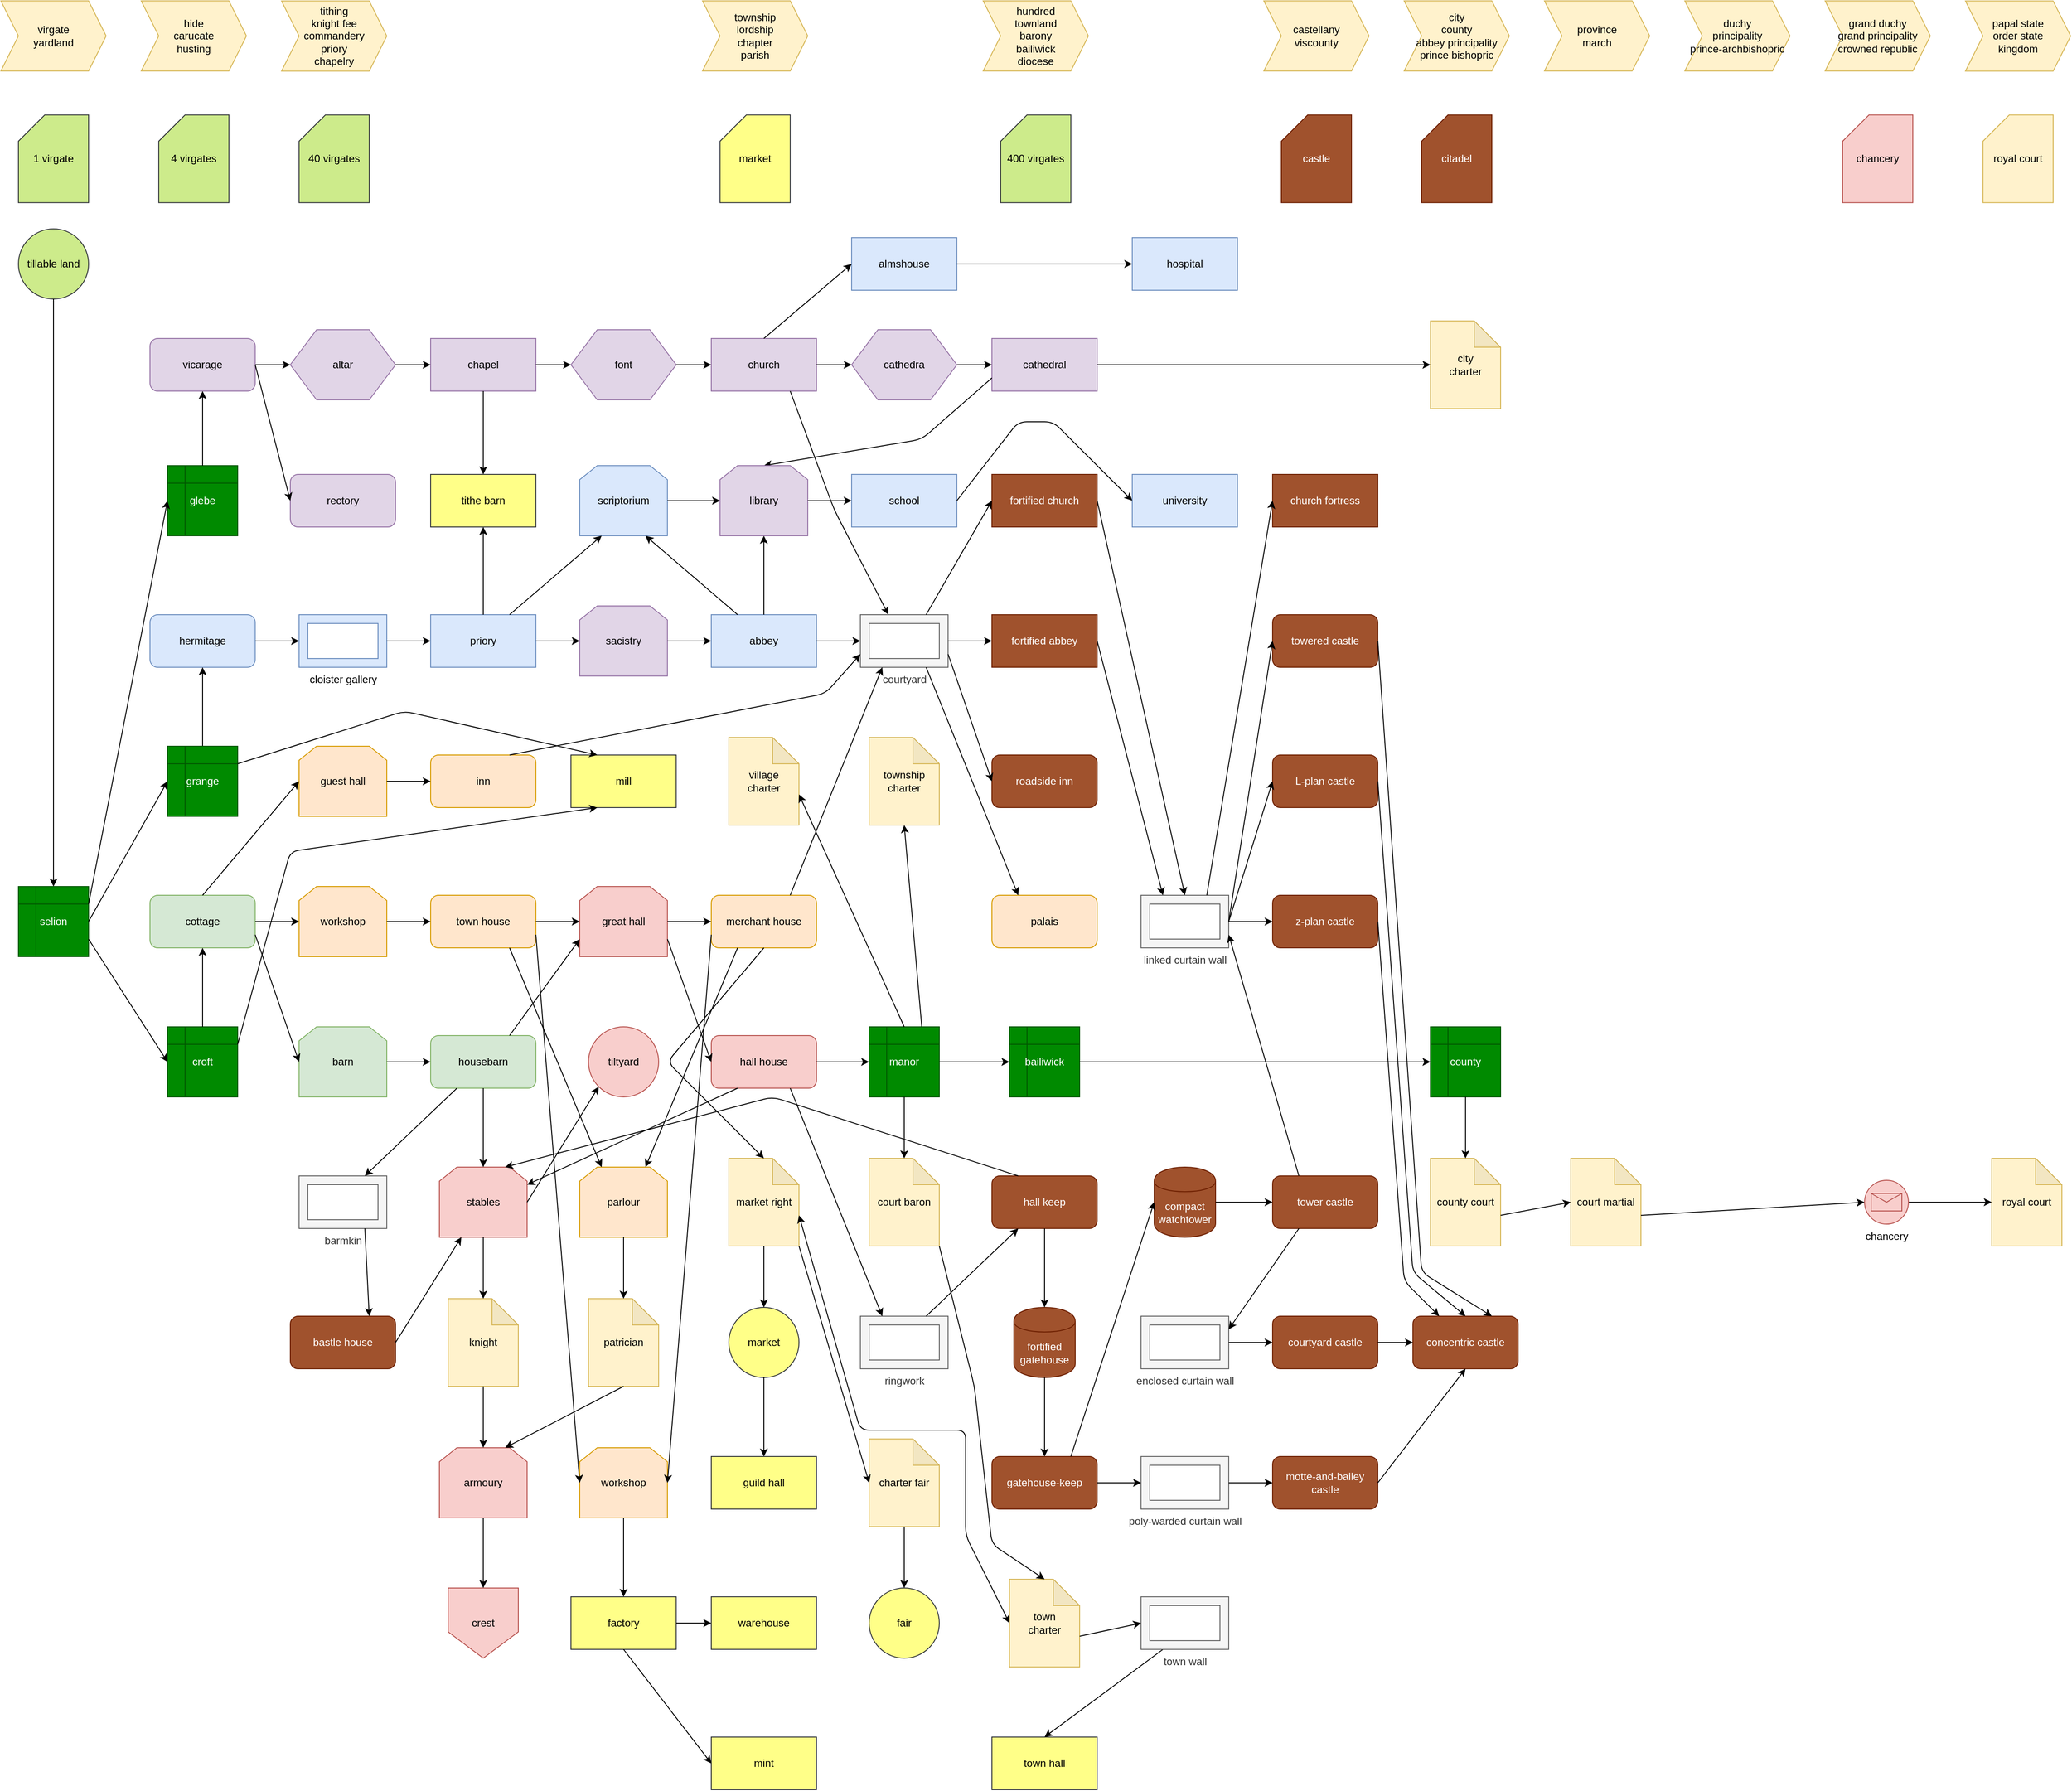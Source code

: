<mxfile version="12.4.2" type="device" pages="1"><diagram id="luMJ8tzUt8Z93QBXf7Nv" name="Page-1"><mxGraphModel dx="2249" dy="2015" grid="1" gridSize="10" guides="1" tooltips="1" connect="1" arrows="1" fold="1" page="1" pageScale="1" pageWidth="827" pageHeight="1169" math="0" shadow="0"><root><mxCell id="T9-oAQcyUTrzsyQEu_72-0"/><mxCell id="T9-oAQcyUTrzsyQEu_72-1" parent="T9-oAQcyUTrzsyQEu_72-0"/><mxCell id="xEtM98-ZF8pEN-EZ8umg-0" value="&lt;div&gt;virgate&lt;/div&gt;&lt;div&gt;yardland&lt;br&gt;&lt;/div&gt;" style="shape=step;perimeter=stepPerimeter;whiteSpace=wrap;html=1;fixedSize=1;fillColor=#fff2cc;strokeColor=#d6b656;" parent="T9-oAQcyUTrzsyQEu_72-1" vertex="1"><mxGeometry x="-10" y="-190" width="120" height="80" as="geometry"/></mxCell><mxCell id="A1PlvNfUIV2lD47WQuec-0" value="&lt;div&gt;hide&lt;/div&gt;&lt;div&gt;carucate&lt;/div&gt;&lt;div&gt;husting&lt;br&gt;&lt;/div&gt;" style="shape=step;perimeter=stepPerimeter;whiteSpace=wrap;html=1;fixedSize=1;fillColor=#fff2cc;strokeColor=#d6b656;" parent="T9-oAQcyUTrzsyQEu_72-1" vertex="1"><mxGeometry x="150" y="-190" width="120" height="80" as="geometry"/></mxCell><mxCell id="LY3_80GlY4PXB9r3SP8b-0" value="&lt;div&gt;tithing&lt;/div&gt;&lt;div&gt;knight fee&lt;/div&gt;&lt;div&gt;commandery&lt;/div&gt;&lt;div&gt;priory&lt;/div&gt;&lt;div&gt;chapelry&lt;br&gt;&lt;/div&gt;" style="shape=step;perimeter=stepPerimeter;whiteSpace=wrap;html=1;fixedSize=1;fillColor=#fff2cc;strokeColor=#d6b656;" parent="T9-oAQcyUTrzsyQEu_72-1" vertex="1"><mxGeometry x="310" y="-189.86" width="120" height="80" as="geometry"/></mxCell><mxCell id="TqAvXGOvI2gBMgoji0gj-0" value="tillable land" style="ellipse;whiteSpace=wrap;html=1;aspect=fixed;fillColor=#cdeb8b;strokeColor=#36393d;" parent="T9-oAQcyUTrzsyQEu_72-1" vertex="1"><mxGeometry x="10" y="70" width="80" height="80" as="geometry"/></mxCell><mxCell id="NqWr0a3YJmVWdmJ0fN7--0" value="1 virgate" style="shape=card;whiteSpace=wrap;html=1;fillColor=#cdeb8b;strokeColor=#36393d;" parent="T9-oAQcyUTrzsyQEu_72-1" vertex="1"><mxGeometry x="10" y="-59.86" width="80" height="100" as="geometry"/></mxCell><mxCell id="gpDoazcqbsoat1XxwOzW-0" value="4 virgates" style="shape=card;whiteSpace=wrap;html=1;fillColor=#cdeb8b;strokeColor=#36393d;" parent="T9-oAQcyUTrzsyQEu_72-1" vertex="1"><mxGeometry x="170" y="-59.86" width="80" height="100" as="geometry"/></mxCell><mxCell id="ffbuVkQLa2kkNFjH7gF7-0" value="40 virgates" style="shape=card;whiteSpace=wrap;html=1;fillColor=#cdeb8b;strokeColor=#36393d;" parent="T9-oAQcyUTrzsyQEu_72-1" vertex="1"><mxGeometry x="330" y="-59.86" width="80" height="100" as="geometry"/></mxCell><mxCell id="2fEpLEkZt53k4AzY2Tam-0" value="vicarage" style="rounded=1;whiteSpace=wrap;html=1;fillColor=#e1d5e7;strokeColor=#9673a6;" parent="T9-oAQcyUTrzsyQEu_72-1" vertex="1"><mxGeometry x="160" y="195" width="120" height="60" as="geometry"/></mxCell><mxCell id="t5SAJtuv_MW-L8pz63-Y-0" value="hermitage" style="rounded=1;whiteSpace=wrap;html=1;fillColor=#dae8fc;strokeColor=#6c8ebf;" parent="T9-oAQcyUTrzsyQEu_72-1" vertex="1"><mxGeometry x="160" y="510" width="120" height="60" as="geometry"/></mxCell><mxCell id="t5SAJtuv_MW-L8pz63-Y-2" value="" style="endArrow=classic;html=1;entryX=0.5;entryY=1;entryDx=0;entryDy=0;exitX=0.5;exitY=0;exitDx=0;exitDy=0;" parent="T9-oAQcyUTrzsyQEu_72-1" source="Knsym4COWuaT658iNPQD-16" target="t5SAJtuv_MW-L8pz63-Y-0" edge="1"><mxGeometry width="50" height="50" relative="1" as="geometry"><mxPoint x="10" y="600" as="sourcePoint"/><mxPoint x="60" y="550" as="targetPoint"/></mxGeometry></mxCell><mxCell id="77Pk_9e-1CHKd6CkI1b0-0" value="&lt;div&gt;township&lt;/div&gt;&lt;div&gt;lordship&lt;/div&gt;&lt;div&gt;chapter&lt;/div&gt;&lt;div&gt;parish&lt;br&gt;&lt;/div&gt;" style="shape=step;perimeter=stepPerimeter;whiteSpace=wrap;html=1;fixedSize=1;fillColor=#fff2cc;strokeColor=#d6b656;" parent="T9-oAQcyUTrzsyQEu_72-1" vertex="1"><mxGeometry x="790" y="-190" width="120" height="80" as="geometry"/></mxCell><mxCell id="B_O1F7ahAgbhKHqoS6VA-0" value="&lt;div&gt;hundred&lt;/div&gt;&lt;div&gt;townland&lt;/div&gt;&lt;div&gt;barony&lt;/div&gt;&lt;div&gt;bailiwick&lt;/div&gt;&lt;div&gt;diocese&lt;/div&gt;" style="shape=step;perimeter=stepPerimeter;whiteSpace=wrap;html=1;fixedSize=1;fillColor=#fff2cc;strokeColor=#d6b656;" parent="T9-oAQcyUTrzsyQEu_72-1" vertex="1"><mxGeometry x="1110" y="-190" width="120" height="80" as="geometry"/></mxCell><mxCell id="nqCfESTcvlFffliFEfzs-0" value="&lt;div&gt;castellany&lt;/div&gt;&lt;div&gt;viscounty&lt;br&gt;&lt;/div&gt;" style="shape=step;perimeter=stepPerimeter;whiteSpace=wrap;html=1;fixedSize=1;fillColor=#fff2cc;strokeColor=#d6b656;" parent="T9-oAQcyUTrzsyQEu_72-1" vertex="1"><mxGeometry x="1430" y="-190" width="120" height="80" as="geometry"/></mxCell><mxCell id="Cp6BmYDl4GD9PyAJnruB-0" value="&lt;div&gt;province&lt;/div&gt;&lt;div&gt;march&lt;br&gt;&lt;/div&gt;" style="shape=step;perimeter=stepPerimeter;whiteSpace=wrap;html=1;fixedSize=1;fillColor=#fff2cc;strokeColor=#d6b656;" parent="T9-oAQcyUTrzsyQEu_72-1" vertex="1"><mxGeometry x="1750" y="-190" width="120" height="80" as="geometry"/></mxCell><mxCell id="PL0AdHuvrs4fkI0K5361-0" value="&lt;div&gt;duchy&lt;/div&gt;&lt;div&gt;principality&lt;/div&gt;&lt;div&gt;prince-archbishopric&lt;br&gt;&lt;/div&gt;" style="shape=step;perimeter=stepPerimeter;whiteSpace=wrap;html=1;fixedSize=1;fillColor=#fff2cc;strokeColor=#d6b656;" parent="T9-oAQcyUTrzsyQEu_72-1" vertex="1"><mxGeometry x="1910" y="-190" width="120" height="80" as="geometry"/></mxCell><mxCell id="JjTUx_G8PSrtlVAojTpr-0" value="&lt;div&gt;grand duchy&lt;/div&gt;&lt;div&gt;grand principality&lt;/div&gt;&lt;div&gt;crowned republic&lt;br&gt;&lt;/div&gt;" style="shape=step;perimeter=stepPerimeter;whiteSpace=wrap;html=1;fixedSize=1;fillColor=#fff2cc;strokeColor=#d6b656;" parent="T9-oAQcyUTrzsyQEu_72-1" vertex="1"><mxGeometry x="2070" y="-190" width="120" height="80" as="geometry"/></mxCell><mxCell id="u3akdxI41B8dj-xJteNC-0" value="&lt;div&gt;papal state&lt;/div&gt;&lt;div&gt;order state&lt;/div&gt;&lt;div&gt;kingdom&lt;br&gt;&lt;/div&gt;" style="shape=step;perimeter=stepPerimeter;whiteSpace=wrap;html=1;fixedSize=1;fillColor=#fff2cc;strokeColor=#d6b656;" parent="T9-oAQcyUTrzsyQEu_72-1" vertex="1"><mxGeometry x="2230" y="-189.86" width="120" height="80" as="geometry"/></mxCell><mxCell id="E6oegZkkXz91KwJ-4F-7-0" value="market" style="shape=card;whiteSpace=wrap;html=1;fillColor=#ffff88;strokeColor=#36393d;" parent="T9-oAQcyUTrzsyQEu_72-1" vertex="1"><mxGeometry x="810" y="-59.86" width="80" height="100" as="geometry"/></mxCell><mxCell id="857yQrr1MFIqQoj1KPaA-0" value="400 virgates" style="shape=card;whiteSpace=wrap;html=1;fillColor=#cdeb8b;strokeColor=#36393d;" parent="T9-oAQcyUTrzsyQEu_72-1" vertex="1"><mxGeometry x="1130" y="-59.86" width="80" height="100" as="geometry"/></mxCell><mxCell id="NUiNibD1NH_kvU5-IQ4l-0" value="castle" style="shape=card;whiteSpace=wrap;html=1;fillColor=#a0522d;strokeColor=#6D1F00;fontColor=#ffffff;" parent="T9-oAQcyUTrzsyQEu_72-1" vertex="1"><mxGeometry x="1450" y="-59.86" width="80" height="100" as="geometry"/></mxCell><mxCell id="IvKNUE7-qcJaPwDtVvpV-0" value="citadel" style="shape=card;whiteSpace=wrap;html=1;fillColor=#a0522d;strokeColor=#6D1F00;fontColor=#ffffff;" parent="T9-oAQcyUTrzsyQEu_72-1" vertex="1"><mxGeometry x="1610" y="-59.86" width="80" height="100" as="geometry"/></mxCell><mxCell id="5WQMn6vKVF6hXBxAXVb6-0" value="chapel" style="rounded=0;whiteSpace=wrap;html=1;fillColor=#e1d5e7;strokeColor=#9673a6;" parent="T9-oAQcyUTrzsyQEu_72-1" vertex="1"><mxGeometry x="480" y="195" width="120" height="60" as="geometry"/></mxCell><mxCell id="c_UsVGrZmu7kFFMfkZ4b-0" value="church" style="rounded=0;whiteSpace=wrap;html=1;fillColor=#e1d5e7;strokeColor=#9673a6;" parent="T9-oAQcyUTrzsyQEu_72-1" vertex="1"><mxGeometry x="800" y="195" width="120" height="60" as="geometry"/></mxCell><mxCell id="5KD7HCpGWn4b9Y3IaqYJ-0" value="cathedral" style="rounded=0;whiteSpace=wrap;html=1;fillColor=#e1d5e7;strokeColor=#9673a6;" parent="T9-oAQcyUTrzsyQEu_72-1" vertex="1"><mxGeometry x="1120" y="195" width="120" height="60" as="geometry"/></mxCell><mxCell id="nQVHZIBL66FWgm-3tKGU-0" value="&lt;div&gt;city&lt;/div&gt;&lt;div&gt;county&lt;/div&gt;&lt;div&gt;abbey principality&lt;/div&gt;&lt;div&gt;prince bishopric&lt;br&gt;&lt;/div&gt;" style="shape=step;perimeter=stepPerimeter;whiteSpace=wrap;html=1;fixedSize=1;fillColor=#fff2cc;strokeColor=#d6b656;" parent="T9-oAQcyUTrzsyQEu_72-1" vertex="1"><mxGeometry x="1590" y="-190" width="120" height="80" as="geometry"/></mxCell><mxCell id="cV1PYwlbR8SNYYJL6qR3-0" value="&lt;div&gt;city&lt;/div&gt;&lt;div&gt;charter&lt;br&gt;&lt;/div&gt;" style="shape=note;whiteSpace=wrap;html=1;backgroundOutline=1;darkOpacity=0.05;fillColor=#fff2cc;strokeColor=#d6b656;" parent="T9-oAQcyUTrzsyQEu_72-1" vertex="1"><mxGeometry x="1620" y="175" width="80" height="100" as="geometry"/></mxCell><mxCell id="cV1PYwlbR8SNYYJL6qR3-1" value="" style="endArrow=classic;html=1;entryX=0;entryY=0.5;entryDx=0;entryDy=0;entryPerimeter=0;exitX=1;exitY=0.5;exitDx=0;exitDy=0;" parent="T9-oAQcyUTrzsyQEu_72-1" source="5KD7HCpGWn4b9Y3IaqYJ-0" target="cV1PYwlbR8SNYYJL6qR3-0" edge="1"><mxGeometry width="50" height="50" relative="1" as="geometry"><mxPoint x="1310" y="207.571" as="sourcePoint"/><mxPoint x="1500" y="208.571" as="targetPoint"/></mxGeometry></mxCell><mxCell id="cV1PYwlbR8SNYYJL6qR3-3" value="" style="endArrow=classic;html=1;exitX=1;exitY=0.5;exitDx=0;exitDy=0;entryX=0;entryY=0.5;entryDx=0;entryDy=0;" parent="T9-oAQcyUTrzsyQEu_72-1" source="cV1PYwlbR8SNYYJL6qR3-4" target="5KD7HCpGWn4b9Y3IaqYJ-0" edge="1"><mxGeometry width="50" height="50" relative="1" as="geometry"><mxPoint x="990" y="100" as="sourcePoint"/><mxPoint x="960" y="170" as="targetPoint"/></mxGeometry></mxCell><mxCell id="cV1PYwlbR8SNYYJL6qR3-4" value="cathedra" style="shape=hexagon;perimeter=hexagonPerimeter2;whiteSpace=wrap;html=1;fillColor=#e1d5e7;strokeColor=#9673a6;" parent="T9-oAQcyUTrzsyQEu_72-1" vertex="1"><mxGeometry x="960" y="185.0" width="120" height="80" as="geometry"/></mxCell><mxCell id="cV1PYwlbR8SNYYJL6qR3-5" value="font" style="shape=hexagon;perimeter=hexagonPerimeter2;whiteSpace=wrap;html=1;fillColor=#e1d5e7;strokeColor=#9673a6;" parent="T9-oAQcyUTrzsyQEu_72-1" vertex="1"><mxGeometry x="640" y="185" width="120" height="80" as="geometry"/></mxCell><mxCell id="cV1PYwlbR8SNYYJL6qR3-6" value="altar" style="shape=hexagon;perimeter=hexagonPerimeter2;whiteSpace=wrap;html=1;fillColor=#e1d5e7;strokeColor=#9673a6;" parent="T9-oAQcyUTrzsyQEu_72-1" vertex="1"><mxGeometry x="320" y="185" width="120" height="80" as="geometry"/></mxCell><mxCell id="cV1PYwlbR8SNYYJL6qR3-7" value="" style="endArrow=classic;html=1;exitX=1;exitY=0.5;exitDx=0;exitDy=0;entryX=0;entryY=0.5;entryDx=0;entryDy=0;" parent="T9-oAQcyUTrzsyQEu_72-1" source="c_UsVGrZmu7kFFMfkZ4b-0" target="cV1PYwlbR8SNYYJL6qR3-4" edge="1"><mxGeometry width="50" height="50" relative="1" as="geometry"><mxPoint x="990" y="100" as="sourcePoint"/><mxPoint x="1030" y="100" as="targetPoint"/></mxGeometry></mxCell><mxCell id="cV1PYwlbR8SNYYJL6qR3-8" value="" style="endArrow=classic;html=1;exitX=1;exitY=0.5;exitDx=0;exitDy=0;entryX=0;entryY=0.5;entryDx=0;entryDy=0;" parent="T9-oAQcyUTrzsyQEu_72-1" source="cV1PYwlbR8SNYYJL6qR3-5" target="c_UsVGrZmu7kFFMfkZ4b-0" edge="1"><mxGeometry width="50" height="50" relative="1" as="geometry"><mxPoint x="610" y="80" as="sourcePoint"/><mxPoint x="650" y="80" as="targetPoint"/></mxGeometry></mxCell><mxCell id="cV1PYwlbR8SNYYJL6qR3-9" value="" style="endArrow=classic;html=1;exitX=1;exitY=0.5;exitDx=0;exitDy=0;entryX=0;entryY=0.5;entryDx=0;entryDy=0;" parent="T9-oAQcyUTrzsyQEu_72-1" source="5WQMn6vKVF6hXBxAXVb6-0" target="cV1PYwlbR8SNYYJL6qR3-5" edge="1"><mxGeometry width="50" height="50" relative="1" as="geometry"><mxPoint x="590" y="120" as="sourcePoint"/><mxPoint x="630" y="120" as="targetPoint"/></mxGeometry></mxCell><mxCell id="cV1PYwlbR8SNYYJL6qR3-10" value="" style="endArrow=classic;html=1;exitX=1;exitY=0.5;exitDx=0;exitDy=0;entryX=0;entryY=0.5;entryDx=0;entryDy=0;" parent="T9-oAQcyUTrzsyQEu_72-1" source="cV1PYwlbR8SNYYJL6qR3-6" target="5WQMn6vKVF6hXBxAXVb6-0" edge="1"><mxGeometry width="50" height="50" relative="1" as="geometry"><mxPoint x="500" y="120" as="sourcePoint"/><mxPoint x="540" y="120" as="targetPoint"/></mxGeometry></mxCell><mxCell id="cV1PYwlbR8SNYYJL6qR3-11" value="" style="endArrow=classic;html=1;exitX=1;exitY=0.5;exitDx=0;exitDy=0;entryX=0;entryY=0.5;entryDx=0;entryDy=0;" parent="T9-oAQcyUTrzsyQEu_72-1" source="2fEpLEkZt53k4AzY2Tam-0" target="cV1PYwlbR8SNYYJL6qR3-6" edge="1"><mxGeometry width="50" height="50" relative="1" as="geometry"><mxPoint x="230" y="210" as="sourcePoint"/><mxPoint x="270" y="210" as="targetPoint"/></mxGeometry></mxCell><mxCell id="uMIx7zysFfvAGSxSfH1o-0" value="rectory" style="rounded=1;whiteSpace=wrap;html=1;fillColor=#e1d5e7;strokeColor=#9673a6;" parent="T9-oAQcyUTrzsyQEu_72-1" vertex="1"><mxGeometry x="320" y="350" width="120" height="60" as="geometry"/></mxCell><mxCell id="uMIx7zysFfvAGSxSfH1o-1" value="" style="endArrow=classic;html=1;exitX=1;exitY=0.5;exitDx=0;exitDy=0;entryX=0;entryY=0.5;entryDx=0;entryDy=0;" parent="T9-oAQcyUTrzsyQEu_72-1" source="2fEpLEkZt53k4AzY2Tam-0" target="uMIx7zysFfvAGSxSfH1o-0" edge="1"><mxGeometry width="50" height="50" relative="1" as="geometry"><mxPoint x="190" y="230" as="sourcePoint"/><mxPoint x="230" y="230" as="targetPoint"/></mxGeometry></mxCell><mxCell id="Az2nAb1VePQ-OdoqWnnv-0" value="cloister gallery" style="verticalLabelPosition=bottom;verticalAlign=top;html=1;shape=mxgraph.basic.frame;dx=10;fillColor=#dae8fc;strokeColor=#6c8ebf;" parent="T9-oAQcyUTrzsyQEu_72-1" vertex="1"><mxGeometry x="330" y="510" width="100" height="60" as="geometry"/></mxCell><mxCell id="Az2nAb1VePQ-OdoqWnnv-1" value="" style="endArrow=classic;html=1;exitX=1;exitY=0.5;exitDx=0;exitDy=0;entryX=0;entryY=0.5;entryDx=0;entryDy=0;entryPerimeter=0;" parent="T9-oAQcyUTrzsyQEu_72-1" source="t5SAJtuv_MW-L8pz63-Y-0" target="Az2nAb1VePQ-OdoqWnnv-0" edge="1"><mxGeometry width="50" height="50" relative="1" as="geometry"><mxPoint x="290" y="440" as="sourcePoint"/><mxPoint x="330" y="440" as="targetPoint"/></mxGeometry></mxCell><mxCell id="q4RnchqE35RDWMQDHOhw-0" value="priory" style="rounded=0;whiteSpace=wrap;html=1;fillColor=#dae8fc;strokeColor=#6c8ebf;" parent="T9-oAQcyUTrzsyQEu_72-1" vertex="1"><mxGeometry x="480" y="510" width="120" height="60" as="geometry"/></mxCell><mxCell id="q4RnchqE35RDWMQDHOhw-1" value="" style="endArrow=classic;html=1;exitX=1;exitY=0.5;exitDx=0;exitDy=0;entryX=0;entryY=0.5;entryDx=0;entryDy=0;exitPerimeter=0;" parent="T9-oAQcyUTrzsyQEu_72-1" source="Az2nAb1VePQ-OdoqWnnv-0" target="q4RnchqE35RDWMQDHOhw-0" edge="1"><mxGeometry width="50" height="50" relative="1" as="geometry"><mxPoint x="440" y="460" as="sourcePoint"/><mxPoint x="490" y="460" as="targetPoint"/></mxGeometry></mxCell><mxCell id="UIChPtrXnMbsQNcyUOs9-0" value="sacistry" style="shape=loopLimit;whiteSpace=wrap;html=1;fillColor=#e1d5e7;strokeColor=#9673a6;" parent="T9-oAQcyUTrzsyQEu_72-1" vertex="1"><mxGeometry x="650" y="500" width="100" height="80" as="geometry"/></mxCell><mxCell id="UIChPtrXnMbsQNcyUOs9-1" value="" style="endArrow=classic;html=1;exitX=1;exitY=0.5;exitDx=0;exitDy=0;entryX=0;entryY=0.5;entryDx=0;entryDy=0;" parent="T9-oAQcyUTrzsyQEu_72-1" source="q4RnchqE35RDWMQDHOhw-0" target="UIChPtrXnMbsQNcyUOs9-0" edge="1"><mxGeometry width="50" height="50" relative="1" as="geometry"><mxPoint x="620" y="280" as="sourcePoint"/><mxPoint x="660" y="280" as="targetPoint"/></mxGeometry></mxCell><mxCell id="073ejtTGZEgF7aTAqZQK-0" value="abbey" style="rounded=0;whiteSpace=wrap;html=1;fillColor=#dae8fc;strokeColor=#6c8ebf;" parent="T9-oAQcyUTrzsyQEu_72-1" vertex="1"><mxGeometry x="800" y="510" width="120" height="60" as="geometry"/></mxCell><mxCell id="073ejtTGZEgF7aTAqZQK-1" value="" style="endArrow=classic;html=1;exitX=1;exitY=0.5;exitDx=0;exitDy=0;entryX=0;entryY=0.5;entryDx=0;entryDy=0;" parent="T9-oAQcyUTrzsyQEu_72-1" source="UIChPtrXnMbsQNcyUOs9-0" target="073ejtTGZEgF7aTAqZQK-0" edge="1"><mxGeometry width="50" height="50" relative="1" as="geometry"><mxPoint x="780" y="460" as="sourcePoint"/><mxPoint x="820" y="460" as="targetPoint"/></mxGeometry></mxCell><mxCell id="-YR2IK6p7q7cnrqykTAZ-0" value="courtyard" style="verticalLabelPosition=bottom;verticalAlign=top;html=1;shape=mxgraph.basic.frame;dx=10;fillColor=#f5f5f5;strokeColor=#666666;fontColor=#333333;" parent="T9-oAQcyUTrzsyQEu_72-1" vertex="1"><mxGeometry x="970" y="510" width="100" height="60" as="geometry"/></mxCell><mxCell id="-YR2IK6p7q7cnrqykTAZ-1" value="" style="endArrow=classic;html=1;exitX=1;exitY=0.5;exitDx=0;exitDy=0;entryX=0;entryY=0.5;entryDx=0;entryDy=0;entryPerimeter=0;" parent="T9-oAQcyUTrzsyQEu_72-1" source="073ejtTGZEgF7aTAqZQK-0" target="-YR2IK6p7q7cnrqykTAZ-0" edge="1"><mxGeometry width="50" height="50" relative="1" as="geometry"><mxPoint x="940" y="470" as="sourcePoint"/><mxPoint x="980" y="470" as="targetPoint"/></mxGeometry></mxCell><mxCell id="1sjO1lCyLOwG-UQna5n0-0" value="fortified abbey" style="rounded=0;whiteSpace=wrap;html=1;fillColor=#a0522d;strokeColor=#6D1F00;fontColor=#ffffff;" parent="T9-oAQcyUTrzsyQEu_72-1" vertex="1"><mxGeometry x="1120" y="510" width="120" height="60" as="geometry"/></mxCell><mxCell id="1sjO1lCyLOwG-UQna5n0-1" value="" style="endArrow=classic;html=1;exitX=1;exitY=0.5;exitDx=0;exitDy=0;entryX=0;entryY=0.5;entryDx=0;entryDy=0;exitPerimeter=0;" parent="T9-oAQcyUTrzsyQEu_72-1" source="-YR2IK6p7q7cnrqykTAZ-0" target="1sjO1lCyLOwG-UQna5n0-0" edge="1"><mxGeometry width="50" height="50" relative="1" as="geometry"><mxPoint x="1110" y="460" as="sourcePoint"/><mxPoint x="1160" y="460" as="targetPoint"/></mxGeometry></mxCell><mxCell id="_QMENd2KYu__h0HYAvMr-0" value="fortified church" style="rounded=0;whiteSpace=wrap;html=1;fillColor=#a0522d;strokeColor=#6D1F00;fontColor=#ffffff;" parent="T9-oAQcyUTrzsyQEu_72-1" vertex="1"><mxGeometry x="1120" y="350" width="120" height="60" as="geometry"/></mxCell><mxCell id="_QMENd2KYu__h0HYAvMr-1" value="" style="endArrow=classic;html=1;exitX=0.75;exitY=1;exitDx=0;exitDy=0;entryX=0.32;entryY=0;entryDx=0;entryDy=0;entryPerimeter=0;" parent="T9-oAQcyUTrzsyQEu_72-1" source="c_UsVGrZmu7kFFMfkZ4b-0" target="-YR2IK6p7q7cnrqykTAZ-0" edge="1"><mxGeometry width="50" height="50" relative="1" as="geometry"><mxPoint x="930" y="340" as="sourcePoint"/><mxPoint x="970" y="340" as="targetPoint"/><Array as="points"><mxPoint x="940" y="390"/></Array></mxGeometry></mxCell><mxCell id="_QMENd2KYu__h0HYAvMr-2" value="" style="endArrow=classic;html=1;exitX=0;exitY=0;exitDx=75;exitDy=0;entryX=0;entryY=0.5;entryDx=0;entryDy=0;exitPerimeter=0;" parent="T9-oAQcyUTrzsyQEu_72-1" source="-YR2IK6p7q7cnrqykTAZ-0" target="_QMENd2KYu__h0HYAvMr-0" edge="1"><mxGeometry width="50" height="50" relative="1" as="geometry"><mxPoint x="1010" y="360" as="sourcePoint"/><mxPoint x="1050" y="360" as="targetPoint"/></mxGeometry></mxCell><mxCell id="YKX7Br1BIAHNwBRcZa42-0" value="roadside inn" style="rounded=1;whiteSpace=wrap;html=1;fillColor=#a0522d;strokeColor=#6D1F00;fontColor=#ffffff;" parent="T9-oAQcyUTrzsyQEu_72-1" vertex="1"><mxGeometry x="1120" y="670" width="120" height="60" as="geometry"/></mxCell><mxCell id="YKX7Br1BIAHNwBRcZa42-1" value="" style="endArrow=classic;html=1;entryX=0;entryY=0.5;entryDx=0;entryDy=0;exitX=0;exitY=0;exitDx=100;exitDy=45;exitPerimeter=0;" parent="T9-oAQcyUTrzsyQEu_72-1" source="-YR2IK6p7q7cnrqykTAZ-0" target="YKX7Br1BIAHNwBRcZa42-0" edge="1"><mxGeometry width="50" height="50" relative="1" as="geometry"><mxPoint x="1100" y="590" as="sourcePoint"/><mxPoint x="1160" y="600" as="targetPoint"/></mxGeometry></mxCell><mxCell id="Aoue8b3RT3LNBXpLJdbm-0" value="inn" style="rounded=1;whiteSpace=wrap;html=1;fillColor=#ffe6cc;strokeColor=#d79b00;" parent="T9-oAQcyUTrzsyQEu_72-1" vertex="1"><mxGeometry x="480" y="670" width="120" height="60" as="geometry"/></mxCell><mxCell id="lQTOk88xs_HBqYtjO2Bk-0" value="tithe barn" style="rounded=0;whiteSpace=wrap;html=1;fillColor=#ffff88;strokeColor=#36393d;" parent="T9-oAQcyUTrzsyQEu_72-1" vertex="1"><mxGeometry x="480" y="350" width="120" height="60" as="geometry"/></mxCell><mxCell id="lQTOk88xs_HBqYtjO2Bk-1" value="" style="endArrow=classic;html=1;exitX=0.5;exitY=0;exitDx=0;exitDy=0;entryX=0.5;entryY=1;entryDx=0;entryDy=0;" parent="T9-oAQcyUTrzsyQEu_72-1" source="q4RnchqE35RDWMQDHOhw-0" target="lQTOk88xs_HBqYtjO2Bk-0" edge="1"><mxGeometry width="50" height="50" relative="1" as="geometry"><mxPoint x="500" y="450" as="sourcePoint"/><mxPoint x="550" y="450" as="targetPoint"/></mxGeometry></mxCell><mxCell id="VY8PGO1WhIBReEALNc7s-0" value="" style="endArrow=classic;html=1;exitX=0.75;exitY=0;exitDx=0;exitDy=0;entryX=0;entryY=0;entryDx=0;entryDy=45;entryPerimeter=0;" parent="T9-oAQcyUTrzsyQEu_72-1" source="Aoue8b3RT3LNBXpLJdbm-0" target="-YR2IK6p7q7cnrqykTAZ-0" edge="1"><mxGeometry width="50" height="50" relative="1" as="geometry"><mxPoint x="690" y="620" as="sourcePoint"/><mxPoint x="740" y="620" as="targetPoint"/><Array as="points"><mxPoint x="930" y="600"/></Array></mxGeometry></mxCell><mxCell id="ROSXadXZ2lMFFzCFNmpg-0" value="&lt;div&gt;village&lt;/div&gt;&lt;div&gt;charter&lt;br&gt;&lt;/div&gt;" style="shape=note;whiteSpace=wrap;html=1;backgroundOutline=1;darkOpacity=0.05;fillColor=#fff2cc;strokeColor=#d6b656;" parent="T9-oAQcyUTrzsyQEu_72-1" vertex="1"><mxGeometry x="820" y="650" width="80" height="100" as="geometry"/></mxCell><mxCell id="LFpVHirEYTdJQZsxML_7-0" value="&lt;div&gt;township&lt;/div&gt;&lt;div&gt;charter&lt;br&gt;&lt;/div&gt;" style="shape=note;whiteSpace=wrap;html=1;backgroundOutline=1;darkOpacity=0.05;fillColor=#fff2cc;strokeColor=#d6b656;" parent="T9-oAQcyUTrzsyQEu_72-1" vertex="1"><mxGeometry x="980" y="650" width="80" height="100" as="geometry"/></mxCell><mxCell id="-ojo1nRWJwDvgAa0f41u-0" value="guest hall" style="shape=loopLimit;whiteSpace=wrap;html=1;fillColor=#ffe6cc;strokeColor=#d79b00;" parent="T9-oAQcyUTrzsyQEu_72-1" vertex="1"><mxGeometry x="330" y="660" width="100" height="80" as="geometry"/></mxCell><mxCell id="-ojo1nRWJwDvgAa0f41u-1" value="" style="endArrow=classic;html=1;exitX=1;exitY=0.5;exitDx=0;exitDy=0;entryX=0;entryY=0.5;entryDx=0;entryDy=0;" parent="T9-oAQcyUTrzsyQEu_72-1" source="-ojo1nRWJwDvgAa0f41u-0" target="Aoue8b3RT3LNBXpLJdbm-0" edge="1"><mxGeometry width="50" height="50" relative="1" as="geometry"><mxPoint x="460" y="600" as="sourcePoint"/><mxPoint x="510" y="600" as="targetPoint"/></mxGeometry></mxCell><mxCell id="DoKCaWUrnsZJZlc5HXW_-0" value="workshop" style="shape=loopLimit;whiteSpace=wrap;html=1;fillColor=#ffe6cc;strokeColor=#d79b00;" parent="T9-oAQcyUTrzsyQEu_72-1" vertex="1"><mxGeometry x="330" y="820" width="100" height="80" as="geometry"/></mxCell><mxCell id="tKSsALWyUS6HENnfK4cq-0" value="town house" style="rounded=1;whiteSpace=wrap;html=1;fillColor=#ffe6cc;strokeColor=#d79b00;" parent="T9-oAQcyUTrzsyQEu_72-1" vertex="1"><mxGeometry x="480" y="830" width="120" height="60" as="geometry"/></mxCell><mxCell id="tKSsALWyUS6HENnfK4cq-1" value="" style="endArrow=classic;html=1;exitX=1;exitY=0.5;exitDx=0;exitDy=0;entryX=0;entryY=0.5;entryDx=0;entryDy=0;" parent="T9-oAQcyUTrzsyQEu_72-1" source="DoKCaWUrnsZJZlc5HXW_-0" target="tKSsALWyUS6HENnfK4cq-0" edge="1"><mxGeometry width="50" height="50" relative="1" as="geometry"><mxPoint x="470" y="770" as="sourcePoint"/><mxPoint x="520" y="770" as="targetPoint"/></mxGeometry></mxCell><mxCell id="oeifErCGt08aOgp5TL6a-0" value="great hall" style="shape=loopLimit;whiteSpace=wrap;html=1;fillColor=#f8cecc;strokeColor=#b85450;" parent="T9-oAQcyUTrzsyQEu_72-1" vertex="1"><mxGeometry x="650" y="820" width="100" height="80" as="geometry"/></mxCell><mxCell id="oeifErCGt08aOgp5TL6a-1" value="" style="endArrow=classic;html=1;exitX=1;exitY=0.5;exitDx=0;exitDy=0;entryX=0;entryY=0.5;entryDx=0;entryDy=0;" parent="T9-oAQcyUTrzsyQEu_72-1" source="tKSsALWyUS6HENnfK4cq-0" target="oeifErCGt08aOgp5TL6a-0" edge="1"><mxGeometry width="50" height="50" relative="1" as="geometry"><mxPoint x="630" y="760" as="sourcePoint"/><mxPoint x="680" y="760" as="targetPoint"/></mxGeometry></mxCell><mxCell id="-dbVZ9lwkunNMI8B1b2k-0" value="merchant house" style="rounded=1;whiteSpace=wrap;html=1;fillColor=#ffe6cc;strokeColor=#d79b00;" parent="T9-oAQcyUTrzsyQEu_72-1" vertex="1"><mxGeometry x="800" y="830" width="120" height="60" as="geometry"/></mxCell><mxCell id="-dbVZ9lwkunNMI8B1b2k-1" value="" style="endArrow=classic;html=1;exitX=1;exitY=0.5;exitDx=0;exitDy=0;entryX=0;entryY=0.5;entryDx=0;entryDy=0;" parent="T9-oAQcyUTrzsyQEu_72-1" source="oeifErCGt08aOgp5TL6a-0" target="-dbVZ9lwkunNMI8B1b2k-0" edge="1"><mxGeometry width="50" height="50" relative="1" as="geometry"><mxPoint x="780" y="780" as="sourcePoint"/><mxPoint x="830" y="780" as="targetPoint"/></mxGeometry></mxCell><mxCell id="UxhPpOr85PctwHKotyn5-0" value="palais" style="rounded=1;whiteSpace=wrap;html=1;fillColor=#ffe6cc;strokeColor=#d79b00;" parent="T9-oAQcyUTrzsyQEu_72-1" vertex="1"><mxGeometry x="1120" y="830" width="120" height="60" as="geometry"/></mxCell><mxCell id="UxhPpOr85PctwHKotyn5-1" value="" style="endArrow=classic;html=1;exitX=0.75;exitY=0;exitDx=0;exitDy=0;entryX=0;entryY=0;entryDx=25;entryDy=60;entryPerimeter=0;" parent="T9-oAQcyUTrzsyQEu_72-1" source="-dbVZ9lwkunNMI8B1b2k-0" target="-YR2IK6p7q7cnrqykTAZ-0" edge="1"><mxGeometry width="50" height="50" relative="1" as="geometry"><mxPoint x="740" y="720" as="sourcePoint"/><mxPoint x="790" y="720" as="targetPoint"/></mxGeometry></mxCell><mxCell id="UxhPpOr85PctwHKotyn5-2" value="" style="endArrow=classic;html=1;entryX=0.25;entryY=0;entryDx=0;entryDy=0;exitX=0;exitY=0;exitDx=75;exitDy=60;exitPerimeter=0;" parent="T9-oAQcyUTrzsyQEu_72-1" source="-YR2IK6p7q7cnrqykTAZ-0" target="UxhPpOr85PctwHKotyn5-0" edge="1"><mxGeometry width="50" height="50" relative="1" as="geometry"><mxPoint x="1110" y="760" as="sourcePoint"/><mxPoint x="1185" y="890" as="targetPoint"/></mxGeometry></mxCell><mxCell id="qv6_XsBY1IP-DoAz5VBf-0" value="cottage" style="rounded=1;whiteSpace=wrap;html=1;fillColor=#d5e8d4;strokeColor=#82b366;" parent="T9-oAQcyUTrzsyQEu_72-1" vertex="1"><mxGeometry x="160" y="830" width="120" height="60" as="geometry"/></mxCell><mxCell id="qv6_XsBY1IP-DoAz5VBf-1" value="" style="endArrow=classic;html=1;exitX=0.5;exitY=1;exitDx=0;exitDy=0;" parent="T9-oAQcyUTrzsyQEu_72-1" source="TqAvXGOvI2gBMgoji0gj-0" target="Knsym4COWuaT658iNPQD-12" edge="1"><mxGeometry width="50" height="50" relative="1" as="geometry"><mxPoint x="70" y="810" as="sourcePoint"/><mxPoint x="120" y="810" as="targetPoint"/></mxGeometry></mxCell><mxCell id="sBKXeXUuXtAR3pEfu_l5-0" value="" style="endArrow=classic;html=1;exitX=1;exitY=0.5;exitDx=0;exitDy=0;entryX=0;entryY=0.5;entryDx=0;entryDy=0;" parent="T9-oAQcyUTrzsyQEu_72-1" source="qv6_XsBY1IP-DoAz5VBf-0" target="DoKCaWUrnsZJZlc5HXW_-0" edge="1"><mxGeometry width="50" height="50" relative="1" as="geometry"><mxPoint x="240" y="830" as="sourcePoint"/><mxPoint x="290" y="830" as="targetPoint"/></mxGeometry></mxCell><mxCell id="iO3U4zfqCqF6OybYsMZs-0" value="" style="endArrow=classic;html=1;exitX=0.5;exitY=0;exitDx=0;exitDy=0;entryX=0;entryY=0.5;entryDx=0;entryDy=0;" parent="T9-oAQcyUTrzsyQEu_72-1" source="qv6_XsBY1IP-DoAz5VBf-0" target="-ojo1nRWJwDvgAa0f41u-0" edge="1"><mxGeometry width="50" height="50" relative="1" as="geometry"><mxPoint x="230" y="810" as="sourcePoint"/><mxPoint x="310" y="680" as="targetPoint"/></mxGeometry></mxCell><mxCell id="dZZxtgbQ-81_k5u2jflz-0" value="barn" style="shape=loopLimit;whiteSpace=wrap;html=1;fillColor=#d5e8d4;strokeColor=#82b366;" parent="T9-oAQcyUTrzsyQEu_72-1" vertex="1"><mxGeometry x="330" y="980" width="100" height="80" as="geometry"/></mxCell><mxCell id="aSZCjLBDYcnLxr3KUVx2-0" value="housebarn" style="rounded=1;whiteSpace=wrap;html=1;fillColor=#d5e8d4;strokeColor=#82b366;" parent="T9-oAQcyUTrzsyQEu_72-1" vertex="1"><mxGeometry x="480" y="990" width="120" height="60" as="geometry"/></mxCell><mxCell id="aSZCjLBDYcnLxr3KUVx2-1" value="" style="endArrow=classic;html=1;exitX=1;exitY=0.5;exitDx=0;exitDy=0;entryX=0;entryY=0.5;entryDx=0;entryDy=0;" parent="T9-oAQcyUTrzsyQEu_72-1" source="dZZxtgbQ-81_k5u2jflz-0" target="aSZCjLBDYcnLxr3KUVx2-0" edge="1"><mxGeometry width="50" height="50" relative="1" as="geometry"><mxPoint x="460" y="930" as="sourcePoint"/><mxPoint x="510" y="930" as="targetPoint"/></mxGeometry></mxCell><mxCell id="aSZCjLBDYcnLxr3KUVx2-2" value="" style="endArrow=classic;html=1;exitX=1;exitY=0.75;exitDx=0;exitDy=0;entryX=0;entryY=0.5;entryDx=0;entryDy=0;" parent="T9-oAQcyUTrzsyQEu_72-1" source="qv6_XsBY1IP-DoAz5VBf-0" target="dZZxtgbQ-81_k5u2jflz-0" edge="1"><mxGeometry width="50" height="50" relative="1" as="geometry"><mxPoint x="400" y="930" as="sourcePoint"/><mxPoint x="450" y="930" as="targetPoint"/></mxGeometry></mxCell><mxCell id="xb-gAbauM1ufih-LlwGH-0" value="hall house" style="rounded=1;whiteSpace=wrap;html=1;fillColor=#f8cecc;strokeColor=#b85450;" parent="T9-oAQcyUTrzsyQEu_72-1" vertex="1"><mxGeometry x="800" y="990" width="120" height="60" as="geometry"/></mxCell><mxCell id="xb-gAbauM1ufih-LlwGH-1" value="" style="endArrow=classic;html=1;exitX=1;exitY=0.75;exitDx=0;exitDy=0;entryX=0;entryY=0.5;entryDx=0;entryDy=0;" parent="T9-oAQcyUTrzsyQEu_72-1" source="oeifErCGt08aOgp5TL6a-0" target="xb-gAbauM1ufih-LlwGH-0" edge="1"><mxGeometry width="50" height="50" relative="1" as="geometry"><mxPoint x="770" y="920" as="sourcePoint"/><mxPoint x="820" y="920" as="targetPoint"/></mxGeometry></mxCell><mxCell id="0ZdQCPo63wk5uNl7IKW2-0" value="" style="endArrow=classic;html=1;exitX=0.75;exitY=0;exitDx=0;exitDy=0;entryX=0;entryY=0.75;entryDx=0;entryDy=0;" parent="T9-oAQcyUTrzsyQEu_72-1" source="aSZCjLBDYcnLxr3KUVx2-0" target="oeifErCGt08aOgp5TL6a-0" edge="1"><mxGeometry width="50" height="50" relative="1" as="geometry"><mxPoint x="580" y="940" as="sourcePoint"/><mxPoint x="630" y="940" as="targetPoint"/></mxGeometry></mxCell><mxCell id="j24_P8SPmulIevAXjkQM-0" value="manor" style="shape=internalStorage;whiteSpace=wrap;html=1;backgroundOutline=1;fillColor=#008a00;strokeColor=#005700;fontColor=#ffffff;" parent="T9-oAQcyUTrzsyQEu_72-1" vertex="1"><mxGeometry x="980" y="980" width="80" height="80" as="geometry"/></mxCell><mxCell id="3GexAdz887dL8wN9yoD0-0" value="bailiwick" style="shape=internalStorage;whiteSpace=wrap;html=1;backgroundOutline=1;fillColor=#008a00;strokeColor=#005700;fontColor=#ffffff;" parent="T9-oAQcyUTrzsyQEu_72-1" vertex="1"><mxGeometry x="1140" y="980" width="80" height="80" as="geometry"/></mxCell><mxCell id="3GexAdz887dL8wN9yoD0-1" value="" style="endArrow=classic;html=1;exitX=1;exitY=0.5;exitDx=0;exitDy=0;entryX=0;entryY=0.5;entryDx=0;entryDy=0;" parent="T9-oAQcyUTrzsyQEu_72-1" source="j24_P8SPmulIevAXjkQM-0" target="3GexAdz887dL8wN9yoD0-0" edge="1"><mxGeometry width="50" height="50" relative="1" as="geometry"><mxPoint x="1120" y="920" as="sourcePoint"/><mxPoint x="1170" y="920" as="targetPoint"/></mxGeometry></mxCell><mxCell id="3GexAdz887dL8wN9yoD0-2" value="" style="endArrow=classic;html=1;exitX=1;exitY=0.5;exitDx=0;exitDy=0;entryX=0;entryY=0.5;entryDx=0;entryDy=0;" parent="T9-oAQcyUTrzsyQEu_72-1" source="xb-gAbauM1ufih-LlwGH-0" target="j24_P8SPmulIevAXjkQM-0" edge="1"><mxGeometry width="50" height="50" relative="1" as="geometry"><mxPoint x="1110" y="930" as="sourcePoint"/><mxPoint x="1160" y="930" as="targetPoint"/></mxGeometry></mxCell><mxCell id="8DfNRoU0dGHRt2Q0NJ_V-0" value="county" style="shape=internalStorage;whiteSpace=wrap;html=1;backgroundOutline=1;fillColor=#008a00;strokeColor=#005700;fontColor=#ffffff;" parent="T9-oAQcyUTrzsyQEu_72-1" vertex="1"><mxGeometry x="1620" y="980" width="80" height="80" as="geometry"/></mxCell><mxCell id="8DfNRoU0dGHRt2Q0NJ_V-1" value="" style="endArrow=classic;html=1;exitX=1;exitY=0.5;exitDx=0;exitDy=0;entryX=0;entryY=0.5;entryDx=0;entryDy=0;" parent="T9-oAQcyUTrzsyQEu_72-1" source="3GexAdz887dL8wN9yoD0-0" target="8DfNRoU0dGHRt2Q0NJ_V-0" edge="1"><mxGeometry width="50" height="50" relative="1" as="geometry"><mxPoint x="1400" y="1010" as="sourcePoint"/><mxPoint x="1480" y="1010" as="targetPoint"/></mxGeometry></mxCell><mxCell id="prdx2_V4ABcBC2s5h5k0-0" value="barmkin" style="verticalLabelPosition=bottom;verticalAlign=top;html=1;shape=mxgraph.basic.frame;dx=10;fillColor=#f5f5f5;strokeColor=#666666;fontColor=#333333;" parent="T9-oAQcyUTrzsyQEu_72-1" vertex="1"><mxGeometry x="330" y="1150" width="100" height="60" as="geometry"/></mxCell><mxCell id="prdx2_V4ABcBC2s5h5k0-1" value="" style="endArrow=classic;html=1;exitX=0.25;exitY=1;exitDx=0;exitDy=0;entryX=0;entryY=0;entryDx=75;entryDy=0;entryPerimeter=0;" parent="T9-oAQcyUTrzsyQEu_72-1" source="aSZCjLBDYcnLxr3KUVx2-0" target="prdx2_V4ABcBC2s5h5k0-0" edge="1"><mxGeometry width="50" height="50" relative="1" as="geometry"><mxPoint x="660" y="1000" as="sourcePoint"/><mxPoint x="710" y="1000" as="targetPoint"/></mxGeometry></mxCell><mxCell id="4cgE4NYkj46knnTswFoa-0" value="bastle house" style="rounded=1;whiteSpace=wrap;html=1;fillColor=#a0522d;strokeColor=#6D1F00;fontColor=#ffffff;" parent="T9-oAQcyUTrzsyQEu_72-1" vertex="1"><mxGeometry x="320" y="1310" width="120" height="60" as="geometry"/></mxCell><mxCell id="4cgE4NYkj46knnTswFoa-1" value="" style="endArrow=classic;html=1;exitX=0;exitY=0;exitDx=75;exitDy=60;entryX=0.75;entryY=0;entryDx=0;entryDy=0;exitPerimeter=0;" parent="T9-oAQcyUTrzsyQEu_72-1" source="prdx2_V4ABcBC2s5h5k0-0" target="4cgE4NYkj46knnTswFoa-0" edge="1"><mxGeometry width="50" height="50" relative="1" as="geometry"><mxPoint x="90" y="1130" as="sourcePoint"/><mxPoint x="140" y="1130" as="targetPoint"/></mxGeometry></mxCell><mxCell id="rzooQAj8UNHxoPCh_1dZ-0" value="" style="endArrow=classic;html=1;exitX=0.75;exitY=0;exitDx=0;exitDy=0;entryX=0.5;entryY=1;entryDx=0;entryDy=0;entryPerimeter=0;" parent="T9-oAQcyUTrzsyQEu_72-1" source="j24_P8SPmulIevAXjkQM-0" target="LFpVHirEYTdJQZsxML_7-0" edge="1"><mxGeometry width="50" height="50" relative="1" as="geometry"><mxPoint x="1030" y="890" as="sourcePoint"/><mxPoint x="1110" y="890" as="targetPoint"/></mxGeometry></mxCell><mxCell id="rzooQAj8UNHxoPCh_1dZ-1" value="" style="endArrow=classic;html=1;exitX=0.5;exitY=0;exitDx=0;exitDy=0;entryX=0;entryY=0;entryDx=80;entryDy=65;entryPerimeter=0;" parent="T9-oAQcyUTrzsyQEu_72-1" source="j24_P8SPmulIevAXjkQM-0" target="ROSXadXZ2lMFFzCFNmpg-0" edge="1"><mxGeometry width="50" height="50" relative="1" as="geometry"><mxPoint x="970" y="850" as="sourcePoint"/><mxPoint x="950" y="620" as="targetPoint"/></mxGeometry></mxCell><mxCell id="ZZHPMPn35fH-wsn-h4b8-0" value="stables" style="shape=loopLimit;whiteSpace=wrap;html=1;fillColor=#f8cecc;strokeColor=#b85450;" parent="T9-oAQcyUTrzsyQEu_72-1" vertex="1"><mxGeometry x="490" y="1140" width="100" height="80" as="geometry"/></mxCell><mxCell id="ZxwQrsJcBDptrjcryZet-0" value="knight" style="shape=note;whiteSpace=wrap;html=1;backgroundOutline=1;darkOpacity=0.05;fillColor=#fff2cc;strokeColor=#d6b656;" parent="T9-oAQcyUTrzsyQEu_72-1" vertex="1"><mxGeometry x="500" y="1290" width="80" height="100" as="geometry"/></mxCell><mxCell id="8wXwWrWwicgDjnR0sfgc-0" value="armoury" style="shape=loopLimit;whiteSpace=wrap;html=1;fillColor=#f8cecc;strokeColor=#b85450;" parent="T9-oAQcyUTrzsyQEu_72-1" vertex="1"><mxGeometry x="490" y="1460" width="100" height="80" as="geometry"/></mxCell><mxCell id="Jb1nrZMGdEWcAFyIHz0h-0" value="crest" style="shape=offPageConnector;whiteSpace=wrap;html=1;fillColor=#f8cecc;strokeColor=#b85450;" parent="T9-oAQcyUTrzsyQEu_72-1" vertex="1"><mxGeometry x="500" y="1620" width="80" height="80" as="geometry"/></mxCell><mxCell id="Jb1nrZMGdEWcAFyIHz0h-1" value="" style="endArrow=classic;html=1;exitX=0.5;exitY=1;exitDx=0;exitDy=0;entryX=0.5;entryY=0;entryDx=0;entryDy=0;" parent="T9-oAQcyUTrzsyQEu_72-1" source="aSZCjLBDYcnLxr3KUVx2-0" target="ZZHPMPn35fH-wsn-h4b8-0" edge="1"><mxGeometry width="50" height="50" relative="1" as="geometry"><mxPoint x="610" y="1070" as="sourcePoint"/><mxPoint x="660" y="1070" as="targetPoint"/></mxGeometry></mxCell><mxCell id="Jb1nrZMGdEWcAFyIHz0h-2" value="" style="endArrow=classic;html=1;exitX=0.5;exitY=1;exitDx=0;exitDy=0;entryX=0.5;entryY=0;entryDx=0;entryDy=0;entryPerimeter=0;" parent="T9-oAQcyUTrzsyQEu_72-1" source="ZZHPMPn35fH-wsn-h4b8-0" target="ZxwQrsJcBDptrjcryZet-0" edge="1"><mxGeometry width="50" height="50" relative="1" as="geometry"><mxPoint x="560" y="1250" as="sourcePoint"/><mxPoint x="610" y="1250" as="targetPoint"/></mxGeometry></mxCell><mxCell id="Jb1nrZMGdEWcAFyIHz0h-3" value="" style="endArrow=classic;html=1;exitX=0.5;exitY=1;exitDx=0;exitDy=0;entryX=0.5;entryY=0;entryDx=0;entryDy=0;exitPerimeter=0;" parent="T9-oAQcyUTrzsyQEu_72-1" source="ZxwQrsJcBDptrjcryZet-0" target="8wXwWrWwicgDjnR0sfgc-0" edge="1"><mxGeometry width="50" height="50" relative="1" as="geometry"><mxPoint x="480" y="1400" as="sourcePoint"/><mxPoint x="530" y="1400" as="targetPoint"/></mxGeometry></mxCell><mxCell id="Jb1nrZMGdEWcAFyIHz0h-4" value="" style="endArrow=classic;html=1;exitX=0.5;exitY=1;exitDx=0;exitDy=0;entryX=0.5;entryY=0;entryDx=0;entryDy=0;" parent="T9-oAQcyUTrzsyQEu_72-1" source="8wXwWrWwicgDjnR0sfgc-0" target="Jb1nrZMGdEWcAFyIHz0h-0" edge="1"><mxGeometry width="50" height="50" relative="1" as="geometry"><mxPoint x="460" y="1570" as="sourcePoint"/><mxPoint x="510" y="1570" as="targetPoint"/></mxGeometry></mxCell><mxCell id="zMWY3in38nPK6_wrbBzp-0" value="parlour" style="shape=loopLimit;whiteSpace=wrap;html=1;fillColor=#ffe6cc;strokeColor=#d79b00;" parent="T9-oAQcyUTrzsyQEu_72-1" vertex="1"><mxGeometry x="650" y="1140" width="100" height="80" as="geometry"/></mxCell><mxCell id="zMWY3in38nPK6_wrbBzp-1" value="" style="endArrow=classic;html=1;exitX=0.25;exitY=1;exitDx=0;exitDy=0;entryX=0.75;entryY=0;entryDx=0;entryDy=0;" parent="T9-oAQcyUTrzsyQEu_72-1" source="-dbVZ9lwkunNMI8B1b2k-0" target="zMWY3in38nPK6_wrbBzp-0" edge="1"><mxGeometry width="50" height="50" relative="1" as="geometry"><mxPoint x="710" y="970" as="sourcePoint"/><mxPoint x="760" y="1110" as="targetPoint"/></mxGeometry></mxCell><mxCell id="jLVk-l2KYyMbBCOrtG-4-0" value="" style="endArrow=classic;html=1;exitX=0.75;exitY=1;exitDx=0;exitDy=0;entryX=0.25;entryY=0;entryDx=0;entryDy=0;" parent="T9-oAQcyUTrzsyQEu_72-1" source="tKSsALWyUS6HENnfK4cq-0" target="zMWY3in38nPK6_wrbBzp-0" edge="1"><mxGeometry width="50" height="50" relative="1" as="geometry"><mxPoint x="670" y="950" as="sourcePoint"/><mxPoint x="720" y="1090" as="targetPoint"/></mxGeometry></mxCell><mxCell id="or36cAfeE8G3LDpOTUNI-0" value="patrician" style="shape=note;whiteSpace=wrap;html=1;backgroundOutline=1;darkOpacity=0.05;fillColor=#fff2cc;strokeColor=#d6b656;" parent="T9-oAQcyUTrzsyQEu_72-1" vertex="1"><mxGeometry x="660" y="1290" width="80" height="100" as="geometry"/></mxCell><mxCell id="or36cAfeE8G3LDpOTUNI-1" value="" style="endArrow=classic;html=1;exitX=0.5;exitY=1;exitDx=0;exitDy=0;entryX=0.5;entryY=0;entryDx=0;entryDy=0;entryPerimeter=0;" parent="T9-oAQcyUTrzsyQEu_72-1" source="zMWY3in38nPK6_wrbBzp-0" target="or36cAfeE8G3LDpOTUNI-0" edge="1"><mxGeometry width="50" height="50" relative="1" as="geometry"><mxPoint x="620" y="1240" as="sourcePoint"/><mxPoint x="670" y="1240" as="targetPoint"/></mxGeometry></mxCell><mxCell id="X-4W_PwtqWhm0M8GvVS4-0" value="" style="endArrow=classic;html=1;exitX=0.5;exitY=1;exitDx=0;exitDy=0;entryX=0.75;entryY=0;entryDx=0;entryDy=0;exitPerimeter=0;" parent="T9-oAQcyUTrzsyQEu_72-1" source="or36cAfeE8G3LDpOTUNI-0" target="8wXwWrWwicgDjnR0sfgc-0" edge="1"><mxGeometry width="50" height="50" relative="1" as="geometry"><mxPoint x="700" y="1440" as="sourcePoint"/><mxPoint x="750" y="1440" as="targetPoint"/></mxGeometry></mxCell><mxCell id="EHOHKlfEws8TgjS3VyfJ-0" value="market right" style="shape=note;whiteSpace=wrap;html=1;backgroundOutline=1;darkOpacity=0.05;fillColor=#fff2cc;strokeColor=#d6b656;" parent="T9-oAQcyUTrzsyQEu_72-1" vertex="1"><mxGeometry x="820" y="1130" width="80" height="100" as="geometry"/></mxCell><mxCell id="u38UDcmwI6PCrfXAbUtj-0" value="market" style="ellipse;whiteSpace=wrap;html=1;aspect=fixed;fillColor=#ffff88;strokeColor=#36393d;" parent="T9-oAQcyUTrzsyQEu_72-1" vertex="1"><mxGeometry x="820" y="1300" width="80" height="80" as="geometry"/></mxCell><mxCell id="ZnCOMmHFbqw42HO5EgSM-0" value="guild hall" style="rounded=0;whiteSpace=wrap;html=1;fillColor=#ffff88;strokeColor=#36393d;" parent="T9-oAQcyUTrzsyQEu_72-1" vertex="1"><mxGeometry x="800" y="1470" width="120" height="60" as="geometry"/></mxCell><mxCell id="ZnCOMmHFbqw42HO5EgSM-1" value="" style="endArrow=classic;html=1;exitX=0.5;exitY=1;exitDx=0;exitDy=0;entryX=0.5;entryY=0;entryDx=0;entryDy=0;" parent="T9-oAQcyUTrzsyQEu_72-1" source="u38UDcmwI6PCrfXAbUtj-0" target="ZnCOMmHFbqw42HO5EgSM-0" edge="1"><mxGeometry width="50" height="50" relative="1" as="geometry"><mxPoint x="790" y="1260" as="sourcePoint"/><mxPoint x="840.0" y="1400" as="targetPoint"/></mxGeometry></mxCell><mxCell id="ZnCOMmHFbqw42HO5EgSM-2" value="" style="endArrow=classic;html=1;exitX=0.5;exitY=1;exitDx=0;exitDy=0;entryX=0.5;entryY=0;entryDx=0;entryDy=0;exitPerimeter=0;" parent="T9-oAQcyUTrzsyQEu_72-1" source="EHOHKlfEws8TgjS3VyfJ-0" target="u38UDcmwI6PCrfXAbUtj-0" edge="1"><mxGeometry width="50" height="50" relative="1" as="geometry"><mxPoint x="780" y="1260" as="sourcePoint"/><mxPoint x="830.0" y="1400" as="targetPoint"/></mxGeometry></mxCell><mxCell id="ZnCOMmHFbqw42HO5EgSM-3" value="" style="endArrow=classic;html=1;entryX=0.5;entryY=0;entryDx=0;entryDy=0;entryPerimeter=0;exitX=0.5;exitY=1;exitDx=0;exitDy=0;" parent="T9-oAQcyUTrzsyQEu_72-1" source="-dbVZ9lwkunNMI8B1b2k-0" target="EHOHKlfEws8TgjS3VyfJ-0" edge="1"><mxGeometry width="50" height="50" relative="1" as="geometry"><mxPoint x="710" y="1010" as="sourcePoint"/><mxPoint x="830.0" y="1380" as="targetPoint"/><Array as="points"><mxPoint x="750" y="1020"/></Array></mxGeometry></mxCell><mxCell id="eZZhD183HLXt0cBfPT3n-0" value="court baron" style="shape=note;whiteSpace=wrap;html=1;backgroundOutline=1;darkOpacity=0.05;fillColor=#fff2cc;strokeColor=#d6b656;" parent="T9-oAQcyUTrzsyQEu_72-1" vertex="1"><mxGeometry x="980" y="1130" width="80" height="100" as="geometry"/></mxCell><mxCell id="jQ_oX2AdckP4mDJjyVDc-0" value="ringwork" style="verticalLabelPosition=bottom;verticalAlign=top;html=1;shape=mxgraph.basic.frame;dx=10;fillColor=#f5f5f5;strokeColor=#666666;fontColor=#333333;" parent="T9-oAQcyUTrzsyQEu_72-1" vertex="1"><mxGeometry x="970" y="1310" width="100" height="60" as="geometry"/></mxCell><mxCell id="jQ_oX2AdckP4mDJjyVDc-1" value="" style="endArrow=classic;html=1;exitX=0.5;exitY=1;exitDx=0;exitDy=0;entryX=0.5;entryY=0;entryDx=0;entryDy=0;entryPerimeter=0;" parent="T9-oAQcyUTrzsyQEu_72-1" source="j24_P8SPmulIevAXjkQM-0" target="eZZhD183HLXt0cBfPT3n-0" edge="1"><mxGeometry width="50" height="50" relative="1" as="geometry"><mxPoint x="930" y="1100" as="sourcePoint"/><mxPoint x="990" y="1100" as="targetPoint"/></mxGeometry></mxCell><mxCell id="jQ_oX2AdckP4mDJjyVDc-2" value="" style="endArrow=classic;html=1;exitX=0.75;exitY=1;exitDx=0;exitDy=0;entryX=0;entryY=0;entryDx=25;entryDy=0;entryPerimeter=0;" parent="T9-oAQcyUTrzsyQEu_72-1" source="xb-gAbauM1ufih-LlwGH-0" target="jQ_oX2AdckP4mDJjyVDc-0" edge="1"><mxGeometry width="50" height="50" relative="1" as="geometry"><mxPoint x="900" y="1260" as="sourcePoint"/><mxPoint x="960" y="1260" as="targetPoint"/></mxGeometry></mxCell><mxCell id="kjnoESMk0JoJ09DT-ZO8-0" value="hall keep" style="rounded=1;whiteSpace=wrap;html=1;fillColor=#a0522d;strokeColor=#6D1F00;fontColor=#ffffff;" parent="T9-oAQcyUTrzsyQEu_72-1" vertex="1"><mxGeometry x="1120" y="1150" width="120" height="60" as="geometry"/></mxCell><mxCell id="nGxUj4zgQECOEsebe2PQ-0" value="&lt;div&gt;fortified&lt;/div&gt;&lt;div&gt;gatehouse&lt;br&gt;&lt;/div&gt;" style="shape=cylinder;whiteSpace=wrap;html=1;boundedLbl=1;backgroundOutline=1;fillColor=#a0522d;strokeColor=#6D1F00;fontColor=#ffffff;" parent="T9-oAQcyUTrzsyQEu_72-1" vertex="1"><mxGeometry x="1145" y="1300" width="70" height="80" as="geometry"/></mxCell><mxCell id="BnKRunx16TtQ_DbCuwur-0" value="gatehouse-keep" style="rounded=1;whiteSpace=wrap;html=1;fillColor=#a0522d;strokeColor=#6D1F00;fontColor=#ffffff;" parent="T9-oAQcyUTrzsyQEu_72-1" vertex="1"><mxGeometry x="1120" y="1470" width="120" height="60" as="geometry"/></mxCell><mxCell id="L2mYSPfqGo4Ml2QpDS_z-0" value="&lt;div&gt;town&lt;/div&gt;&lt;div&gt;charter&lt;br&gt;&lt;/div&gt;" style="shape=note;whiteSpace=wrap;html=1;backgroundOutline=1;darkOpacity=0.05;fillColor=#fff2cc;strokeColor=#d6b656;" parent="T9-oAQcyUTrzsyQEu_72-1" vertex="1"><mxGeometry x="1140" y="1610" width="80" height="100" as="geometry"/></mxCell><mxCell id="58ZHN5AoIzpqQlwIuEno-0" value="town hall" style="rounded=0;whiteSpace=wrap;html=1;fillColor=#ffff88;strokeColor=#36393d;" parent="T9-oAQcyUTrzsyQEu_72-1" vertex="1"><mxGeometry x="1120" y="1790" width="120" height="60" as="geometry"/></mxCell><mxCell id="58ZHN5AoIzpqQlwIuEno-1" value="" style="endArrow=classic;html=1;exitX=0;exitY=0;exitDx=25;exitDy=60;entryX=0.5;entryY=0;entryDx=0;entryDy=0;exitPerimeter=0;" parent="T9-oAQcyUTrzsyQEu_72-1" source="-fpCXecyoyWBv7sq64Oi-0" target="58ZHN5AoIzpqQlwIuEno-0" edge="1"><mxGeometry width="50" height="50" relative="1" as="geometry"><mxPoint x="1290" y="1670" as="sourcePoint"/><mxPoint x="1290" y="1740" as="targetPoint"/></mxGeometry></mxCell><mxCell id="58ZHN5AoIzpqQlwIuEno-2" value="" style="endArrow=classic;html=1;exitX=0;exitY=0;exitDx=75;exitDy=0;entryX=0.25;entryY=1;entryDx=0;entryDy=0;exitPerimeter=0;" parent="T9-oAQcyUTrzsyQEu_72-1" source="jQ_oX2AdckP4mDJjyVDc-0" target="kjnoESMk0JoJ09DT-ZO8-0" edge="1"><mxGeometry width="50" height="50" relative="1" as="geometry"><mxPoint x="1020" y="1660" as="sourcePoint"/><mxPoint x="1020" y="1730" as="targetPoint"/></mxGeometry></mxCell><mxCell id="VQC-6-tSdDXUfURrDEqr-0" value="" style="endArrow=classic;html=1;exitX=0.5;exitY=1;exitDx=0;exitDy=0;entryX=0.5;entryY=0;entryDx=0;entryDy=0;" parent="T9-oAQcyUTrzsyQEu_72-1" source="kjnoESMk0JoJ09DT-ZO8-0" target="nGxUj4zgQECOEsebe2PQ-0" edge="1"><mxGeometry width="50" height="50" relative="1" as="geometry"><mxPoint x="1060" y="1460" as="sourcePoint"/><mxPoint x="1060" y="1530" as="targetPoint"/></mxGeometry></mxCell><mxCell id="VQC-6-tSdDXUfURrDEqr-1" value="" style="endArrow=classic;html=1;exitX=0.5;exitY=1;exitDx=0;exitDy=0;entryX=0.5;entryY=0;entryDx=0;entryDy=0;" parent="T9-oAQcyUTrzsyQEu_72-1" source="nGxUj4zgQECOEsebe2PQ-0" target="BnKRunx16TtQ_DbCuwur-0" edge="1"><mxGeometry width="50" height="50" relative="1" as="geometry"><mxPoint x="1070" y="1450" as="sourcePoint"/><mxPoint x="1070" y="1520" as="targetPoint"/></mxGeometry></mxCell><mxCell id="liG9D0vZjK3eCT_T0PC2-0" value="" style="endArrow=classic;html=1;exitX=1;exitY=1;exitDx=0;exitDy=0;entryX=0.5;entryY=0;entryDx=0;entryDy=0;entryPerimeter=0;exitPerimeter=0;" parent="T9-oAQcyUTrzsyQEu_72-1" source="eZZhD183HLXt0cBfPT3n-0" target="L2mYSPfqGo4Ml2QpDS_z-0" edge="1"><mxGeometry width="50" height="50" relative="1" as="geometry"><mxPoint x="1030" y="1560" as="sourcePoint"/><mxPoint x="1030" y="1630" as="targetPoint"/><Array as="points"><mxPoint x="1100" y="1390"/><mxPoint x="1120" y="1570"/></Array></mxGeometry></mxCell><mxCell id="A2muLPTjQzhhTM42tJ0v-0" value="linked curtain wall" style="verticalLabelPosition=bottom;verticalAlign=top;html=1;shape=mxgraph.basic.frame;dx=10;fillColor=#f5f5f5;strokeColor=#666666;fontColor=#333333;" parent="T9-oAQcyUTrzsyQEu_72-1" vertex="1"><mxGeometry x="1290" y="830" width="100" height="60" as="geometry"/></mxCell><mxCell id="w_ekKj49pIi3wKm237D5-1" value="" style="endArrow=classic;html=1;entryX=0;entryY=0;entryDx=25;entryDy=0;exitX=1;exitY=0.5;exitDx=0;exitDy=0;entryPerimeter=0;" parent="T9-oAQcyUTrzsyQEu_72-1" source="1sjO1lCyLOwG-UQna5n0-0" target="A2muLPTjQzhhTM42tJ0v-0" edge="1"><mxGeometry width="50" height="50" relative="1" as="geometry"><mxPoint x="1310" y="640" as="sourcePoint"/><mxPoint x="1360" y="785" as="targetPoint"/></mxGeometry></mxCell><mxCell id="w_ekKj49pIi3wKm237D5-2" value="" style="endArrow=classic;html=1;entryX=0.5;entryY=0;entryDx=0;entryDy=0;exitX=1;exitY=0.5;exitDx=0;exitDy=0;entryPerimeter=0;" parent="T9-oAQcyUTrzsyQEu_72-1" source="_QMENd2KYu__h0HYAvMr-0" target="A2muLPTjQzhhTM42tJ0v-0" edge="1"><mxGeometry width="50" height="50" relative="1" as="geometry"><mxPoint x="1330" y="550" as="sourcePoint"/><mxPoint x="1380" y="695" as="targetPoint"/></mxGeometry></mxCell><mxCell id="kVm7940IItuFnnMb1r3D-0" value="&lt;div&gt;compact&lt;/div&gt;&lt;div&gt;watchtower&lt;br&gt;&lt;/div&gt;" style="shape=cylinder;whiteSpace=wrap;html=1;boundedLbl=1;backgroundOutline=1;fillColor=#a0522d;strokeColor=#6D1F00;fontColor=#ffffff;" parent="T9-oAQcyUTrzsyQEu_72-1" vertex="1"><mxGeometry x="1305" y="1140" width="70" height="80" as="geometry"/></mxCell><mxCell id="eAKBjj9z6E--Nu7gX-dE-0" value="enclosed curtain wall" style="verticalLabelPosition=bottom;verticalAlign=top;html=1;shape=mxgraph.basic.frame;dx=10;fillColor=#f5f5f5;strokeColor=#666666;fontColor=#333333;" parent="T9-oAQcyUTrzsyQEu_72-1" vertex="1"><mxGeometry x="1290" y="1310" width="100" height="60" as="geometry"/></mxCell><mxCell id="NbhZFf8qZr5XVFtbPBTn-0" value="poly-warded curtain wall" style="verticalLabelPosition=bottom;verticalAlign=top;html=1;shape=mxgraph.basic.frame;dx=10;fillColor=#f5f5f5;strokeColor=#666666;fontColor=#333333;" parent="T9-oAQcyUTrzsyQEu_72-1" vertex="1"><mxGeometry x="1290" y="1470" width="100" height="60" as="geometry"/></mxCell><mxCell id="-fpCXecyoyWBv7sq64Oi-0" value="town wall" style="verticalLabelPosition=bottom;verticalAlign=top;html=1;shape=mxgraph.basic.frame;dx=10;fillColor=#f5f5f5;strokeColor=#666666;fontColor=#333333;" parent="T9-oAQcyUTrzsyQEu_72-1" vertex="1"><mxGeometry x="1290" y="1630" width="100" height="60" as="geometry"/></mxCell><mxCell id="-fpCXecyoyWBv7sq64Oi-1" value="" style="endArrow=classic;html=1;exitX=0;exitY=0;exitDx=80;exitDy=65;entryX=0;entryY=0.5;entryDx=0;entryDy=0;exitPerimeter=0;entryPerimeter=0;" parent="T9-oAQcyUTrzsyQEu_72-1" source="L2mYSPfqGo4Ml2QpDS_z-0" target="-fpCXecyoyWBv7sq64Oi-0" edge="1"><mxGeometry width="50" height="50" relative="1" as="geometry"><mxPoint x="1340" y="1780" as="sourcePoint"/><mxPoint x="1205" y="1880" as="targetPoint"/></mxGeometry></mxCell><mxCell id="M4bqE1qFMZvwNsIX7R2C-0" value="" style="endArrow=classic;html=1;exitX=1;exitY=0.5;exitDx=0;exitDy=0;entryX=0;entryY=0.5;entryDx=0;entryDy=0;entryPerimeter=0;" parent="T9-oAQcyUTrzsyQEu_72-1" source="BnKRunx16TtQ_DbCuwur-0" target="NbhZFf8qZr5XVFtbPBTn-0" edge="1"><mxGeometry width="50" height="50" relative="1" as="geometry"><mxPoint x="1240" y="1610" as="sourcePoint"/><mxPoint x="1310" y="1595" as="targetPoint"/></mxGeometry></mxCell><mxCell id="_UOqfCaCDK9PLTKgCk2n-0" value="church fortress" style="rounded=0;whiteSpace=wrap;html=1;fillColor=#a0522d;strokeColor=#6D1F00;fontColor=#ffffff;" parent="T9-oAQcyUTrzsyQEu_72-1" vertex="1"><mxGeometry x="1440" y="350" width="120" height="60" as="geometry"/></mxCell><mxCell id="0RnkpT2lK7oASGFJkKji-0" value="towered castle" style="rounded=1;whiteSpace=wrap;html=1;fillColor=#a0522d;strokeColor=#6D1F00;fontColor=#ffffff;" parent="T9-oAQcyUTrzsyQEu_72-1" vertex="1"><mxGeometry x="1440" y="510" width="120" height="60" as="geometry"/></mxCell><mxCell id="ChgMTFCBtVDqISKjVEyq-0" value="L-plan castle" style="rounded=1;whiteSpace=wrap;html=1;fillColor=#a0522d;strokeColor=#6D1F00;fontColor=#ffffff;" parent="T9-oAQcyUTrzsyQEu_72-1" vertex="1"><mxGeometry x="1440" y="670" width="120" height="60" as="geometry"/></mxCell><mxCell id="FZbbvxSn_qph4zX3k9sL-0" value="z-plan castle" style="rounded=1;whiteSpace=wrap;html=1;fillColor=#a0522d;strokeColor=#6D1F00;fontColor=#ffffff;" parent="T9-oAQcyUTrzsyQEu_72-1" vertex="1"><mxGeometry x="1440" y="830" width="120" height="60" as="geometry"/></mxCell><mxCell id="jpZN_xwIgD0zlTi-naKQ-0" value="" style="endArrow=classic;html=1;exitX=1;exitY=0.5;exitDx=0;exitDy=0;entryX=0;entryY=0.5;entryDx=0;entryDy=0;exitPerimeter=0;" parent="T9-oAQcyUTrzsyQEu_72-1" source="A2muLPTjQzhhTM42tJ0v-0" target="FZbbvxSn_qph4zX3k9sL-0" edge="1"><mxGeometry width="50" height="50" relative="1" as="geometry"><mxPoint x="1380" y="660" as="sourcePoint"/><mxPoint x="1445" y="660" as="targetPoint"/></mxGeometry></mxCell><mxCell id="jpZN_xwIgD0zlTi-naKQ-1" value="" style="endArrow=classic;html=1;exitX=1;exitY=0.5;exitDx=0;exitDy=0;entryX=0;entryY=0.5;entryDx=0;entryDy=0;exitPerimeter=0;" parent="T9-oAQcyUTrzsyQEu_72-1" source="A2muLPTjQzhhTM42tJ0v-0" target="ChgMTFCBtVDqISKjVEyq-0" edge="1"><mxGeometry width="50" height="50" relative="1" as="geometry"><mxPoint x="1410" y="770" as="sourcePoint"/><mxPoint x="1475" y="770" as="targetPoint"/></mxGeometry></mxCell><mxCell id="jpZN_xwIgD0zlTi-naKQ-2" value="" style="endArrow=classic;html=1;exitX=1;exitY=0.5;exitDx=0;exitDy=0;entryX=0;entryY=0.5;entryDx=0;entryDy=0;exitPerimeter=0;" parent="T9-oAQcyUTrzsyQEu_72-1" source="A2muLPTjQzhhTM42tJ0v-0" target="0RnkpT2lK7oASGFJkKji-0" edge="1"><mxGeometry width="50" height="50" relative="1" as="geometry"><mxPoint x="1360" y="590" as="sourcePoint"/><mxPoint x="1425" y="590" as="targetPoint"/></mxGeometry></mxCell><mxCell id="SyTYYrfjGgfVZQDUr4ff-0" value="" style="endArrow=classic;html=1;exitX=0;exitY=0;exitDx=75;exitDy=0;entryX=0;entryY=0.5;entryDx=0;entryDy=0;exitPerimeter=0;" parent="T9-oAQcyUTrzsyQEu_72-1" source="A2muLPTjQzhhTM42tJ0v-0" target="_UOqfCaCDK9PLTKgCk2n-0" edge="1"><mxGeometry width="50" height="50" relative="1" as="geometry"><mxPoint x="1370" y="560" as="sourcePoint"/><mxPoint x="1435" y="560" as="targetPoint"/></mxGeometry></mxCell><mxCell id="px8H59--3JTkcKpMwKq2-0" value="tower castle" style="rounded=1;whiteSpace=wrap;html=1;fillColor=#a0522d;strokeColor=#6D1F00;fontColor=#ffffff;" parent="T9-oAQcyUTrzsyQEu_72-1" vertex="1"><mxGeometry x="1440" y="1150" width="120" height="60" as="geometry"/></mxCell><mxCell id="4swzg_Z3NRDgjQZFzbvm-0" value="courtyard castle" style="rounded=1;whiteSpace=wrap;html=1;fillColor=#a0522d;strokeColor=#6D1F00;fontColor=#ffffff;" parent="T9-oAQcyUTrzsyQEu_72-1" vertex="1"><mxGeometry x="1440" y="1310" width="120" height="60" as="geometry"/></mxCell><mxCell id="Wp-wa9e-irNi_AWlr_bv-0" value="motte-and-bailey castle" style="rounded=1;whiteSpace=wrap;html=1;fillColor=#a0522d;strokeColor=#6D1F00;fontColor=#ffffff;" parent="T9-oAQcyUTrzsyQEu_72-1" vertex="1"><mxGeometry x="1440" y="1470" width="120" height="60" as="geometry"/></mxCell><mxCell id="Wp-wa9e-irNi_AWlr_bv-1" value="" style="endArrow=classic;html=1;exitX=1;exitY=0.5;exitDx=0;exitDy=0;entryX=0;entryY=0.5;entryDx=0;entryDy=0;exitPerimeter=0;" parent="T9-oAQcyUTrzsyQEu_72-1" source="NbhZFf8qZr5XVFtbPBTn-0" target="Wp-wa9e-irNi_AWlr_bv-0" edge="1"><mxGeometry width="50" height="50" relative="1" as="geometry"><mxPoint x="1490" y="1610" as="sourcePoint"/><mxPoint x="1540" y="1610" as="targetPoint"/></mxGeometry></mxCell><mxCell id="J2xnBPt4F0n67aG0uIfN-0" value="" style="endArrow=classic;html=1;exitX=0.25;exitY=1;exitDx=0;exitDy=0;entryX=0;entryY=0;entryDx=100;entryDy=15;entryPerimeter=0;" parent="T9-oAQcyUTrzsyQEu_72-1" source="px8H59--3JTkcKpMwKq2-0" target="eAKBjj9z6E--Nu7gX-dE-0" edge="1"><mxGeometry width="50" height="50" relative="1" as="geometry"><mxPoint x="1410" y="1250" as="sourcePoint"/><mxPoint x="1460" y="1250" as="targetPoint"/></mxGeometry></mxCell><mxCell id="l1xO4QkmZpByuulSjmWh-0" value="" style="endArrow=classic;html=1;exitX=1;exitY=0.5;exitDx=0;exitDy=0;entryX=0;entryY=0.5;entryDx=0;entryDy=0;exitPerimeter=0;" parent="T9-oAQcyUTrzsyQEu_72-1" source="eAKBjj9z6E--Nu7gX-dE-0" target="4swzg_Z3NRDgjQZFzbvm-0" edge="1"><mxGeometry width="50" height="50" relative="1" as="geometry"><mxPoint x="1490" y="1250" as="sourcePoint"/><mxPoint x="1540" y="1250" as="targetPoint"/></mxGeometry></mxCell><mxCell id="eo-AP5qeWpSmFUSBIAPl-0" value="" style="endArrow=classic;html=1;exitX=0.75;exitY=0;exitDx=0;exitDy=0;entryX=0;entryY=0.5;entryDx=0;entryDy=0;" parent="T9-oAQcyUTrzsyQEu_72-1" source="BnKRunx16TtQ_DbCuwur-0" target="kVm7940IItuFnnMb1r3D-0" edge="1"><mxGeometry width="50" height="50" relative="1" as="geometry"><mxPoint x="1290" y="1060" as="sourcePoint"/><mxPoint x="1340" y="1060" as="targetPoint"/></mxGeometry></mxCell><mxCell id="eo-AP5qeWpSmFUSBIAPl-1" value="" style="endArrow=classic;html=1;exitX=1;exitY=0.5;exitDx=0;exitDy=0;entryX=0;entryY=0.5;entryDx=0;entryDy=0;" parent="T9-oAQcyUTrzsyQEu_72-1" source="kVm7940IItuFnnMb1r3D-0" target="px8H59--3JTkcKpMwKq2-0" edge="1"><mxGeometry width="50" height="50" relative="1" as="geometry"><mxPoint x="1340" y="1060" as="sourcePoint"/><mxPoint x="1390" y="1060" as="targetPoint"/></mxGeometry></mxCell><mxCell id="qjRda4_XRa_bN352jiwc-0" value="" style="endArrow=classic;html=1;exitX=0.25;exitY=0;exitDx=0;exitDy=0;entryX=0;entryY=0;entryDx=100;entryDy=45;entryPerimeter=0;" parent="T9-oAQcyUTrzsyQEu_72-1" source="px8H59--3JTkcKpMwKq2-0" target="A2muLPTjQzhhTM42tJ0v-0" edge="1"><mxGeometry width="50" height="50" relative="1" as="geometry"><mxPoint x="1390" y="1060" as="sourcePoint"/><mxPoint x="1440" y="1060" as="targetPoint"/></mxGeometry></mxCell><mxCell id="QncF7nO7JBRDAZ9n790N-0" value="" style="endArrow=classic;html=1;exitX=1;exitY=0.5;exitDx=0;exitDy=0;entryX=0.25;entryY=1;entryDx=0;entryDy=0;" parent="T9-oAQcyUTrzsyQEu_72-1" source="4cgE4NYkj46knnTswFoa-0" target="ZZHPMPn35fH-wsn-h4b8-0" edge="1"><mxGeometry width="50" height="50" relative="1" as="geometry"><mxPoint x="210" y="1420" as="sourcePoint"/><mxPoint x="260" y="1420" as="targetPoint"/></mxGeometry></mxCell><mxCell id="QncF7nO7JBRDAZ9n790N-1" value="" style="endArrow=classic;html=1;exitX=0.25;exitY=1;exitDx=0;exitDy=0;entryX=1;entryY=0.25;entryDx=0;entryDy=0;" parent="T9-oAQcyUTrzsyQEu_72-1" source="xb-gAbauM1ufih-LlwGH-0" target="ZZHPMPn35fH-wsn-h4b8-0" edge="1"><mxGeometry width="50" height="50" relative="1" as="geometry"><mxPoint x="160" y="1280" as="sourcePoint"/><mxPoint x="210" y="1280" as="targetPoint"/></mxGeometry></mxCell><mxCell id="WNpYDNIg8CVAn-X7m0Ub-0" value="" style="endArrow=classic;html=1;exitX=0.25;exitY=0;exitDx=0;exitDy=0;entryX=0.75;entryY=0;entryDx=0;entryDy=0;" parent="T9-oAQcyUTrzsyQEu_72-1" source="kjnoESMk0JoJ09DT-ZO8-0" target="ZZHPMPn35fH-wsn-h4b8-0" edge="1"><mxGeometry width="50" height="50" relative="1" as="geometry"><mxPoint x="1180" y="1100" as="sourcePoint"/><mxPoint x="690" y="1050" as="targetPoint"/><Array as="points"><mxPoint x="870" y="1060"/></Array></mxGeometry></mxCell><mxCell id="G_YFTArAHl-A6puKzdtt-0" value="county court" style="shape=note;whiteSpace=wrap;html=1;backgroundOutline=1;darkOpacity=0.05;fillColor=#fff2cc;strokeColor=#d6b656;" parent="T9-oAQcyUTrzsyQEu_72-1" vertex="1"><mxGeometry x="1620" y="1130" width="80" height="100" as="geometry"/></mxCell><mxCell id="G_YFTArAHl-A6puKzdtt-1" value="" style="endArrow=classic;html=1;exitX=0.5;exitY=1;exitDx=0;exitDy=0;entryX=0.5;entryY=0;entryDx=0;entryDy=0;entryPerimeter=0;" parent="T9-oAQcyUTrzsyQEu_72-1" source="8DfNRoU0dGHRt2Q0NJ_V-0" target="G_YFTArAHl-A6puKzdtt-0" edge="1"><mxGeometry width="50" height="50" relative="1" as="geometry"><mxPoint x="1510" y="1060" as="sourcePoint"/><mxPoint x="1575" y="1060" as="targetPoint"/></mxGeometry></mxCell><mxCell id="belzmAPGa0CheknXyqQ2-0" value="concentric castle" style="rounded=1;whiteSpace=wrap;html=1;fillColor=#a0522d;strokeColor=#6D1F00;fontColor=#ffffff;" parent="T9-oAQcyUTrzsyQEu_72-1" vertex="1"><mxGeometry x="1600" y="1310" width="120" height="60" as="geometry"/></mxCell><mxCell id="belzmAPGa0CheknXyqQ2-1" value="" style="endArrow=classic;html=1;exitX=1;exitY=0.5;exitDx=0;exitDy=0;entryX=0.5;entryY=1;entryDx=0;entryDy=0;" parent="T9-oAQcyUTrzsyQEu_72-1" source="Wp-wa9e-irNi_AWlr_bv-0" target="belzmAPGa0CheknXyqQ2-0" edge="1"><mxGeometry width="50" height="50" relative="1" as="geometry"><mxPoint x="1620" y="1440" as="sourcePoint"/><mxPoint x="1670" y="1440" as="targetPoint"/></mxGeometry></mxCell><mxCell id="belzmAPGa0CheknXyqQ2-2" value="" style="endArrow=classic;html=1;exitX=1;exitY=0.5;exitDx=0;exitDy=0;entryX=0;entryY=0.5;entryDx=0;entryDy=0;" parent="T9-oAQcyUTrzsyQEu_72-1" source="4swzg_Z3NRDgjQZFzbvm-0" target="belzmAPGa0CheknXyqQ2-0" edge="1"><mxGeometry width="50" height="50" relative="1" as="geometry"><mxPoint x="1670" y="1460" as="sourcePoint"/><mxPoint x="1720" y="1460" as="targetPoint"/></mxGeometry></mxCell><mxCell id="PsDpzPDB-yyfrSR2y636-0" value="" style="endArrow=classic;html=1;exitX=1;exitY=0.5;exitDx=0;exitDy=0;entryX=0.25;entryY=0;entryDx=0;entryDy=0;" parent="T9-oAQcyUTrzsyQEu_72-1" source="FZbbvxSn_qph4zX3k9sL-0" target="belzmAPGa0CheknXyqQ2-0" edge="1"><mxGeometry width="50" height="50" relative="1" as="geometry"><mxPoint x="1630" y="820" as="sourcePoint"/><mxPoint x="1680" y="820" as="targetPoint"/><Array as="points"><mxPoint x="1590" y="1270"/></Array></mxGeometry></mxCell><mxCell id="PsDpzPDB-yyfrSR2y636-1" value="" style="endArrow=classic;html=1;exitX=1;exitY=0.5;exitDx=0;exitDy=0;entryX=0.5;entryY=0;entryDx=0;entryDy=0;" parent="T9-oAQcyUTrzsyQEu_72-1" source="ChgMTFCBtVDqISKjVEyq-0" target="belzmAPGa0CheknXyqQ2-0" edge="1"><mxGeometry width="50" height="50" relative="1" as="geometry"><mxPoint x="1620" y="740" as="sourcePoint"/><mxPoint x="1670" y="740" as="targetPoint"/><Array as="points"><mxPoint x="1600" y="1260"/></Array></mxGeometry></mxCell><mxCell id="PsDpzPDB-yyfrSR2y636-2" value="" style="endArrow=classic;html=1;exitX=1;exitY=0.5;exitDx=0;exitDy=0;entryX=0.75;entryY=0;entryDx=0;entryDy=0;" parent="T9-oAQcyUTrzsyQEu_72-1" source="0RnkpT2lK7oASGFJkKji-0" target="belzmAPGa0CheknXyqQ2-0" edge="1"><mxGeometry width="50" height="50" relative="1" as="geometry"><mxPoint x="1650" y="790" as="sourcePoint"/><mxPoint x="1700" y="790" as="targetPoint"/><Array as="points"><mxPoint x="1610" y="1260"/></Array></mxGeometry></mxCell><mxCell id="hPoLvgrO4Rn2O6aEKyr2-0" value="court martial" style="shape=note;whiteSpace=wrap;html=1;backgroundOutline=1;darkOpacity=0.05;fillColor=#fff2cc;strokeColor=#d6b656;" parent="T9-oAQcyUTrzsyQEu_72-1" vertex="1"><mxGeometry x="1780" y="1130" width="80" height="100" as="geometry"/></mxCell><mxCell id="hPoLvgrO4Rn2O6aEKyr2-1" value="" style="endArrow=classic;html=1;exitX=0;exitY=0;exitDx=80;exitDy=65;entryX=0;entryY=0.5;entryDx=0;entryDy=0;entryPerimeter=0;exitPerimeter=0;" parent="T9-oAQcyUTrzsyQEu_72-1" source="G_YFTArAHl-A6puKzdtt-0" target="hPoLvgrO4Rn2O6aEKyr2-0" edge="1"><mxGeometry width="50" height="50" relative="1" as="geometry"><mxPoint x="1750" y="1090" as="sourcePoint"/><mxPoint x="1750" y="1160" as="targetPoint"/></mxGeometry></mxCell><mxCell id="rUBtj0LJNCm8czB-Ln8i-0" value="royal court" style="shape=note;whiteSpace=wrap;html=1;backgroundOutline=1;darkOpacity=0.05;fillColor=#fff2cc;strokeColor=#d6b656;" parent="T9-oAQcyUTrzsyQEu_72-1" vertex="1"><mxGeometry x="2260" y="1130" width="80" height="100" as="geometry"/></mxCell><mxCell id="rUBtj0LJNCm8czB-Ln8i-1" value="" style="endArrow=classic;html=1;exitX=0;exitY=0;exitDx=80;exitDy=65;exitPerimeter=0;entryX=0;entryY=0.5;entryDx=0;entryDy=0;" parent="T9-oAQcyUTrzsyQEu_72-1" source="hPoLvgrO4Rn2O6aEKyr2-0" target="gMw3jX3wiyASh2DwbZOI-1" edge="1"><mxGeometry width="50" height="50" relative="1" as="geometry"><mxPoint x="1950" y="1170" as="sourcePoint"/><mxPoint x="2060" y="1230" as="targetPoint"/></mxGeometry></mxCell><mxCell id="rUBtj0LJNCm8czB-Ln8i-2" value="" style="endArrow=classic;html=1;entryX=0;entryY=0.5;entryDx=0;entryDy=0;entryPerimeter=0;exitX=1;exitY=0.5;exitDx=0;exitDy=0;" parent="T9-oAQcyUTrzsyQEu_72-1" source="gMw3jX3wiyASh2DwbZOI-1" target="rUBtj0LJNCm8czB-Ln8i-0" edge="1"><mxGeometry width="50" height="50" relative="1" as="geometry"><mxPoint x="2220" y="1240" as="sourcePoint"/><mxPoint x="2300" y="1115" as="targetPoint"/></mxGeometry></mxCell><mxCell id="rUBtj0LJNCm8czB-Ln8i-3" value="" style="endArrow=classic;startArrow=classic;html=1;entryX=0;entryY=0.5;entryDx=0;entryDy=0;entryPerimeter=0;exitX=0;exitY=0;exitDx=80;exitDy=65;exitPerimeter=0;" parent="T9-oAQcyUTrzsyQEu_72-1" source="EHOHKlfEws8TgjS3VyfJ-0" target="L2mYSPfqGo4Ml2QpDS_z-0" edge="1"><mxGeometry width="50" height="50" relative="1" as="geometry"><mxPoint x="300" y="1920" as="sourcePoint"/><mxPoint x="350" y="1870" as="targetPoint"/><Array as="points"><mxPoint x="970" y="1440"/><mxPoint x="1090" y="1440"/><mxPoint x="1090" y="1560"/></Array></mxGeometry></mxCell><mxCell id="gMw3jX3wiyASh2DwbZOI-1" value="chancery" style="shape=mxgraph.bpmn.shape;html=1;verticalLabelPosition=bottom;labelBackgroundColor=#ffffff;verticalAlign=top;align=center;perimeter=ellipsePerimeter;outlineConnect=0;outline=standard;symbol=message;fillColor=#f8cecc;strokeColor=#b85450;" parent="T9-oAQcyUTrzsyQEu_72-1" vertex="1"><mxGeometry x="2115" y="1155" width="50" height="50" as="geometry"/></mxCell><mxCell id="Knsym4COWuaT658iNPQD-0" value="school" style="rounded=0;whiteSpace=wrap;html=1;fillColor=#dae8fc;strokeColor=#6c8ebf;" parent="T9-oAQcyUTrzsyQEu_72-1" vertex="1"><mxGeometry x="960" y="350" width="120" height="60" as="geometry"/></mxCell><mxCell id="Knsym4COWuaT658iNPQD-1" value="" style="endArrow=classic;html=1;exitX=0;exitY=0.75;exitDx=0;exitDy=0;entryX=0.5;entryY=0;entryDx=0;entryDy=0;" parent="T9-oAQcyUTrzsyQEu_72-1" source="5KD7HCpGWn4b9Y3IaqYJ-0" target="Knsym4COWuaT658iNPQD-6" edge="1"><mxGeometry width="50" height="50" relative="1" as="geometry"><mxPoint x="730" y="340" as="sourcePoint"/><mxPoint x="770" y="340" as="targetPoint"/><Array as="points"><mxPoint x="1040" y="310"/></Array></mxGeometry></mxCell><mxCell id="Knsym4COWuaT658iNPQD-2" value="" style="endArrow=classic;html=1;exitX=0.5;exitY=0;exitDx=0;exitDy=0;entryX=0.5;entryY=1;entryDx=0;entryDy=0;" parent="T9-oAQcyUTrzsyQEu_72-1" source="073ejtTGZEgF7aTAqZQK-0" target="Knsym4COWuaT658iNPQD-6" edge="1"><mxGeometry width="50" height="50" relative="1" as="geometry"><mxPoint x="750" y="360" as="sourcePoint"/><mxPoint x="790" y="360" as="targetPoint"/></mxGeometry></mxCell><mxCell id="Knsym4COWuaT658iNPQD-3" value="university" style="rounded=0;whiteSpace=wrap;html=1;fillColor=#dae8fc;strokeColor=#6c8ebf;" parent="T9-oAQcyUTrzsyQEu_72-1" vertex="1"><mxGeometry x="1280" y="350" width="120" height="60" as="geometry"/></mxCell><mxCell id="Knsym4COWuaT658iNPQD-4" value="" style="endArrow=classic;html=1;exitX=1;exitY=0.5;exitDx=0;exitDy=0;entryX=0;entryY=0.5;entryDx=0;entryDy=0;" parent="T9-oAQcyUTrzsyQEu_72-1" source="Knsym4COWuaT658iNPQD-0" target="Knsym4COWuaT658iNPQD-3" edge="1"><mxGeometry width="50" height="50" relative="1" as="geometry"><mxPoint x="1090" y="325" as="sourcePoint"/><mxPoint x="1280" y="286" as="targetPoint"/><Array as="points"><mxPoint x="1150" y="290"/><mxPoint x="1190" y="290"/></Array></mxGeometry></mxCell><mxCell id="Knsym4COWuaT658iNPQD-6" value="library" style="shape=loopLimit;whiteSpace=wrap;html=1;fillColor=#e1d5e7;strokeColor=#9673a6;" parent="T9-oAQcyUTrzsyQEu_72-1" vertex="1"><mxGeometry x="810" y="340" width="100" height="80" as="geometry"/></mxCell><mxCell id="Knsym4COWuaT658iNPQD-7" value="" style="endArrow=classic;html=1;exitX=1;exitY=0.5;exitDx=0;exitDy=0;entryX=0;entryY=0.5;entryDx=0;entryDy=0;" parent="T9-oAQcyUTrzsyQEu_72-1" source="Knsym4COWuaT658iNPQD-6" target="Knsym4COWuaT658iNPQD-0" edge="1"><mxGeometry width="50" height="50" relative="1" as="geometry"><mxPoint x="720" y="390" as="sourcePoint"/><mxPoint x="720" y="300" as="targetPoint"/></mxGeometry></mxCell><mxCell id="Knsym4COWuaT658iNPQD-8" value="almshouse" style="rounded=0;whiteSpace=wrap;html=1;fillColor=#dae8fc;strokeColor=#6c8ebf;" parent="T9-oAQcyUTrzsyQEu_72-1" vertex="1"><mxGeometry x="960" y="80" width="120" height="60" as="geometry"/></mxCell><mxCell id="Knsym4COWuaT658iNPQD-9" value="hospital" style="rounded=0;whiteSpace=wrap;html=1;fillColor=#dae8fc;strokeColor=#6c8ebf;" parent="T9-oAQcyUTrzsyQEu_72-1" vertex="1"><mxGeometry x="1280" y="80" width="120" height="60" as="geometry"/></mxCell><mxCell id="Knsym4COWuaT658iNPQD-10" value="" style="endArrow=classic;html=1;exitX=0.5;exitY=0;exitDx=0;exitDy=0;entryX=0;entryY=0.5;entryDx=0;entryDy=0;" parent="T9-oAQcyUTrzsyQEu_72-1" source="c_UsVGrZmu7kFFMfkZ4b-0" target="Knsym4COWuaT658iNPQD-8" edge="1"><mxGeometry width="50" height="50" relative="1" as="geometry"><mxPoint x="880" y="100" as="sourcePoint"/><mxPoint x="920" y="100" as="targetPoint"/></mxGeometry></mxCell><mxCell id="Knsym4COWuaT658iNPQD-11" value="" style="endArrow=classic;html=1;exitX=1;exitY=0.5;exitDx=0;exitDy=0;entryX=0;entryY=0.5;entryDx=0;entryDy=0;" parent="T9-oAQcyUTrzsyQEu_72-1" source="Knsym4COWuaT658iNPQD-8" target="Knsym4COWuaT658iNPQD-9" edge="1"><mxGeometry width="50" height="50" relative="1" as="geometry"><mxPoint x="1170" y="100" as="sourcePoint"/><mxPoint x="1270" y="15.0" as="targetPoint"/></mxGeometry></mxCell><mxCell id="Knsym4COWuaT658iNPQD-12" value="selion" style="shape=internalStorage;whiteSpace=wrap;html=1;backgroundOutline=1;fillColor=#008a00;strokeColor=#005700;fontColor=#ffffff;" parent="T9-oAQcyUTrzsyQEu_72-1" vertex="1"><mxGeometry x="10" y="820" width="80" height="80" as="geometry"/></mxCell><mxCell id="Knsym4COWuaT658iNPQD-13" value="croft" style="shape=internalStorage;whiteSpace=wrap;html=1;backgroundOutline=1;fillColor=#008a00;strokeColor=#005700;fontColor=#ffffff;" parent="T9-oAQcyUTrzsyQEu_72-1" vertex="1"><mxGeometry x="180" y="980" width="80" height="80" as="geometry"/></mxCell><mxCell id="Knsym4COWuaT658iNPQD-14" value="" style="endArrow=classic;html=1;exitX=1;exitY=0.75;exitDx=0;exitDy=0;entryX=0;entryY=0.5;entryDx=0;entryDy=0;" parent="T9-oAQcyUTrzsyQEu_72-1" source="Knsym4COWuaT658iNPQD-12" target="Knsym4COWuaT658iNPQD-13" edge="1"><mxGeometry width="50" height="50" relative="1" as="geometry"><mxPoint x="-10" y="1920" as="sourcePoint"/><mxPoint x="200" y="1270" as="targetPoint"/></mxGeometry></mxCell><mxCell id="Knsym4COWuaT658iNPQD-15" value="" style="endArrow=classic;html=1;exitX=0.5;exitY=0;exitDx=0;exitDy=0;entryX=0.5;entryY=1;entryDx=0;entryDy=0;" parent="T9-oAQcyUTrzsyQEu_72-1" source="Knsym4COWuaT658iNPQD-13" target="qv6_XsBY1IP-DoAz5VBf-0" edge="1"><mxGeometry width="50" height="50" relative="1" as="geometry"><mxPoint x="80" y="970" as="sourcePoint"/><mxPoint x="130" y="970" as="targetPoint"/></mxGeometry></mxCell><mxCell id="Knsym4COWuaT658iNPQD-16" value="grange" style="shape=internalStorage;whiteSpace=wrap;html=1;backgroundOutline=1;fillColor=#008a00;strokeColor=#005700;fontColor=#ffffff;" parent="T9-oAQcyUTrzsyQEu_72-1" vertex="1"><mxGeometry x="180" y="660" width="80" height="80" as="geometry"/></mxCell><mxCell id="Knsym4COWuaT658iNPQD-17" value="" style="endArrow=classic;html=1;exitX=1;exitY=0.5;exitDx=0;exitDy=0;entryX=0;entryY=0.5;entryDx=0;entryDy=0;" parent="T9-oAQcyUTrzsyQEu_72-1" source="Knsym4COWuaT658iNPQD-12" target="Knsym4COWuaT658iNPQD-16" edge="1"><mxGeometry width="50" height="50" relative="1" as="geometry"><mxPoint x="90" y="1080" as="sourcePoint"/><mxPoint x="90" y="990" as="targetPoint"/></mxGeometry></mxCell><mxCell id="Knsym4COWuaT658iNPQD-18" value="royal court" style="shape=card;whiteSpace=wrap;html=1;fillColor=#fff2cc;strokeColor=#d6b656;" parent="T9-oAQcyUTrzsyQEu_72-1" vertex="1"><mxGeometry x="2250" y="-59.86" width="80" height="100" as="geometry"/></mxCell><mxCell id="Knsym4COWuaT658iNPQD-19" value="chancery" style="shape=card;whiteSpace=wrap;html=1;fillColor=#f8cecc;strokeColor=#b85450;" parent="T9-oAQcyUTrzsyQEu_72-1" vertex="1"><mxGeometry x="2090" y="-59.86" width="80" height="100" as="geometry"/></mxCell><mxCell id="Knsym4COWuaT658iNPQD-20" value="mill" style="rounded=0;whiteSpace=wrap;html=1;fillColor=#ffff88;strokeColor=#36393d;" parent="T9-oAQcyUTrzsyQEu_72-1" vertex="1"><mxGeometry x="640" y="670" width="120" height="60" as="geometry"/></mxCell><mxCell id="Knsym4COWuaT658iNPQD-21" value="glebe" style="shape=internalStorage;whiteSpace=wrap;html=1;backgroundOutline=1;fillColor=#008a00;strokeColor=#005700;fontColor=#ffffff;" parent="T9-oAQcyUTrzsyQEu_72-1" vertex="1"><mxGeometry x="180" y="340" width="80" height="80" as="geometry"/></mxCell><mxCell id="Knsym4COWuaT658iNPQD-22" value="" style="endArrow=classic;html=1;exitX=1;exitY=0.25;exitDx=0;exitDy=0;entryX=0;entryY=0.5;entryDx=0;entryDy=0;" parent="T9-oAQcyUTrzsyQEu_72-1" source="Knsym4COWuaT658iNPQD-12" target="Knsym4COWuaT658iNPQD-21" edge="1"><mxGeometry width="50" height="50" relative="1" as="geometry"><mxPoint x="120" y="600" as="sourcePoint"/><mxPoint x="210" y="440" as="targetPoint"/></mxGeometry></mxCell><mxCell id="Knsym4COWuaT658iNPQD-23" value="" style="endArrow=classic;html=1;exitX=0.5;exitY=0;exitDx=0;exitDy=0;entryX=0.5;entryY=1;entryDx=0;entryDy=0;" parent="T9-oAQcyUTrzsyQEu_72-1" source="Knsym4COWuaT658iNPQD-21" target="2fEpLEkZt53k4AzY2Tam-0" edge="1"><mxGeometry width="50" height="50" relative="1" as="geometry"><mxPoint x="110" y="290" as="sourcePoint"/><mxPoint x="150" y="290" as="targetPoint"/></mxGeometry></mxCell><mxCell id="Knsym4COWuaT658iNPQD-24" value="" style="endArrow=classic;html=1;exitX=1;exitY=0.25;exitDx=0;exitDy=0;entryX=0.25;entryY=0;entryDx=0;entryDy=0;" parent="T9-oAQcyUTrzsyQEu_72-1" source="Knsym4COWuaT658iNPQD-16" target="Knsym4COWuaT658iNPQD-20" edge="1"><mxGeometry width="50" height="50" relative="1" as="geometry"><mxPoint x="590" y="800" as="sourcePoint"/><mxPoint x="640" y="800" as="targetPoint"/><Array as="points"><mxPoint x="450" y="620"/></Array></mxGeometry></mxCell><mxCell id="Knsym4COWuaT658iNPQD-25" value="" style="endArrow=classic;html=1;exitX=1;exitY=0.25;exitDx=0;exitDy=0;entryX=0.25;entryY=1;entryDx=0;entryDy=0;" parent="T9-oAQcyUTrzsyQEu_72-1" source="Knsym4COWuaT658iNPQD-13" target="Knsym4COWuaT658iNPQD-20" edge="1"><mxGeometry width="50" height="50" relative="1" as="geometry"><mxPoint x="450" y="770" as="sourcePoint"/><mxPoint x="500" y="770" as="targetPoint"/><Array as="points"><mxPoint x="320" y="780"/></Array></mxGeometry></mxCell><mxCell id="Knsym4COWuaT658iNPQD-26" value="" style="endArrow=classic;html=1;exitX=0.5;exitY=1;exitDx=0;exitDy=0;entryX=0.5;entryY=0;entryDx=0;entryDy=0;" parent="T9-oAQcyUTrzsyQEu_72-1" source="5WQMn6vKVF6hXBxAXVb6-0" target="lQTOk88xs_HBqYtjO2Bk-0" edge="1"><mxGeometry width="50" height="50" relative="1" as="geometry"><mxPoint x="710" y="340" as="sourcePoint"/><mxPoint x="710" y="240" as="targetPoint"/></mxGeometry></mxCell><mxCell id="qG-uj9WLwd6cfkpq_mrP-0" value="workshop" style="shape=loopLimit;whiteSpace=wrap;html=1;fillColor=#ffe6cc;strokeColor=#d79b00;" parent="T9-oAQcyUTrzsyQEu_72-1" vertex="1"><mxGeometry x="650" y="1460" width="100" height="80" as="geometry"/></mxCell><mxCell id="qG-uj9WLwd6cfkpq_mrP-1" value="" style="endArrow=classic;html=1;entryX=0;entryY=0.5;entryDx=0;entryDy=0;exitX=1;exitY=0.75;exitDx=0;exitDy=0;" parent="T9-oAQcyUTrzsyQEu_72-1" source="tKSsALWyUS6HENnfK4cq-0" target="qG-uj9WLwd6cfkpq_mrP-0" edge="1"><mxGeometry width="50" height="50" relative="1" as="geometry"><mxPoint x="30" y="1920" as="sourcePoint"/><mxPoint x="80" y="1870" as="targetPoint"/></mxGeometry></mxCell><mxCell id="qG-uj9WLwd6cfkpq_mrP-2" value="" style="endArrow=classic;html=1;entryX=1;entryY=0.5;entryDx=0;entryDy=0;exitX=0;exitY=0.75;exitDx=0;exitDy=0;" parent="T9-oAQcyUTrzsyQEu_72-1" source="-dbVZ9lwkunNMI8B1b2k-0" target="qG-uj9WLwd6cfkpq_mrP-0" edge="1"><mxGeometry width="50" height="50" relative="1" as="geometry"><mxPoint x="30" y="1920" as="sourcePoint"/><mxPoint x="80" y="1870" as="targetPoint"/></mxGeometry></mxCell><mxCell id="qG-uj9WLwd6cfkpq_mrP-3" value="factory" style="rounded=0;whiteSpace=wrap;html=1;fillColor=#ffff88;strokeColor=#36393d;" parent="T9-oAQcyUTrzsyQEu_72-1" vertex="1"><mxGeometry x="640" y="1630" width="120" height="60" as="geometry"/></mxCell><mxCell id="qG-uj9WLwd6cfkpq_mrP-4" value="" style="endArrow=classic;html=1;entryX=0.5;entryY=0;entryDx=0;entryDy=0;exitX=0.5;exitY=1;exitDx=0;exitDy=0;" parent="T9-oAQcyUTrzsyQEu_72-1" source="qG-uj9WLwd6cfkpq_mrP-0" target="qG-uj9WLwd6cfkpq_mrP-3" edge="1"><mxGeometry width="50" height="50" relative="1" as="geometry"><mxPoint x="30" y="1920" as="sourcePoint"/><mxPoint x="80" y="1870" as="targetPoint"/></mxGeometry></mxCell><mxCell id="qG-uj9WLwd6cfkpq_mrP-5" value="charter fair" style="shape=note;whiteSpace=wrap;html=1;backgroundOutline=1;darkOpacity=0.05;fillColor=#fff2cc;strokeColor=#d6b656;" parent="T9-oAQcyUTrzsyQEu_72-1" vertex="1"><mxGeometry x="980" y="1450" width="80" height="100" as="geometry"/></mxCell><mxCell id="qG-uj9WLwd6cfkpq_mrP-6" value="" style="endArrow=classic;html=1;entryX=0;entryY=0.5;entryDx=0;entryDy=0;entryPerimeter=0;exitX=1;exitY=1;exitDx=0;exitDy=0;exitPerimeter=0;" parent="T9-oAQcyUTrzsyQEu_72-1" source="EHOHKlfEws8TgjS3VyfJ-0" target="qG-uj9WLwd6cfkpq_mrP-5" edge="1"><mxGeometry width="50" height="50" relative="1" as="geometry"><mxPoint x="900" y="1270" as="sourcePoint"/><mxPoint x="420" y="1870" as="targetPoint"/></mxGeometry></mxCell><mxCell id="qG-uj9WLwd6cfkpq_mrP-7" value="scriptorium" style="shape=loopLimit;whiteSpace=wrap;html=1;fillColor=#dae8fc;strokeColor=#6c8ebf;" parent="T9-oAQcyUTrzsyQEu_72-1" vertex="1"><mxGeometry x="650" y="340" width="100" height="80" as="geometry"/></mxCell><mxCell id="qG-uj9WLwd6cfkpq_mrP-8" value="" style="endArrow=classic;html=1;exitX=0.75;exitY=0;exitDx=0;exitDy=0;entryX=0.25;entryY=1;entryDx=0;entryDy=0;" parent="T9-oAQcyUTrzsyQEu_72-1" source="q4RnchqE35RDWMQDHOhw-0" target="qG-uj9WLwd6cfkpq_mrP-7" edge="1"><mxGeometry width="50" height="50" relative="1" as="geometry"><mxPoint x="610" y="460" as="sourcePoint"/><mxPoint x="610" y="360" as="targetPoint"/></mxGeometry></mxCell><mxCell id="qG-uj9WLwd6cfkpq_mrP-9" value="" style="endArrow=classic;html=1;exitX=0.25;exitY=0;exitDx=0;exitDy=0;entryX=0.75;entryY=1;entryDx=0;entryDy=0;" parent="T9-oAQcyUTrzsyQEu_72-1" source="073ejtTGZEgF7aTAqZQK-0" target="qG-uj9WLwd6cfkpq_mrP-7" edge="1"><mxGeometry width="50" height="50" relative="1" as="geometry"><mxPoint x="780" y="460" as="sourcePoint"/><mxPoint x="885" y="370" as="targetPoint"/></mxGeometry></mxCell><mxCell id="qG-uj9WLwd6cfkpq_mrP-10" value="" style="endArrow=classic;html=1;exitX=1;exitY=0.5;exitDx=0;exitDy=0;entryX=0;entryY=0.5;entryDx=0;entryDy=0;" parent="T9-oAQcyUTrzsyQEu_72-1" source="qG-uj9WLwd6cfkpq_mrP-7" target="Knsym4COWuaT658iNPQD-6" edge="1"><mxGeometry width="50" height="50" relative="1" as="geometry"><mxPoint x="730" y="300" as="sourcePoint"/><mxPoint x="770" y="300" as="targetPoint"/></mxGeometry></mxCell><mxCell id="qG-uj9WLwd6cfkpq_mrP-11" value="warehouse" style="rounded=0;whiteSpace=wrap;html=1;fillColor=#ffff88;strokeColor=#36393d;" parent="T9-oAQcyUTrzsyQEu_72-1" vertex="1"><mxGeometry x="800" y="1630" width="120" height="60" as="geometry"/></mxCell><mxCell id="qG-uj9WLwd6cfkpq_mrP-12" value="" style="endArrow=classic;html=1;entryX=0;entryY=0.5;entryDx=0;entryDy=0;exitX=1;exitY=0.5;exitDx=0;exitDy=0;" parent="T9-oAQcyUTrzsyQEu_72-1" source="qG-uj9WLwd6cfkpq_mrP-3" target="qG-uj9WLwd6cfkpq_mrP-11" edge="1"><mxGeometry width="50" height="50" relative="1" as="geometry"><mxPoint x="610" y="1830" as="sourcePoint"/><mxPoint x="610" y="1920" as="targetPoint"/></mxGeometry></mxCell><mxCell id="A5B0eH96uXhRkS0XCsfs-0" value="fair" style="ellipse;whiteSpace=wrap;html=1;aspect=fixed;fillColor=#ffff88;strokeColor=#36393d;" vertex="1" parent="T9-oAQcyUTrzsyQEu_72-1"><mxGeometry x="980" y="1620" width="80" height="80" as="geometry"/></mxCell><mxCell id="A5B0eH96uXhRkS0XCsfs-1" value="" style="endArrow=classic;html=1;exitX=0.5;exitY=1;exitDx=0;exitDy=0;entryX=0.5;entryY=0;entryDx=0;entryDy=0;exitPerimeter=0;" edge="1" parent="T9-oAQcyUTrzsyQEu_72-1" source="qG-uj9WLwd6cfkpq_mrP-5" target="A5B0eH96uXhRkS0XCsfs-0"><mxGeometry width="50" height="50" relative="1" as="geometry"><mxPoint x="950" y="1780" as="sourcePoint"/><mxPoint x="1020" y="1765" as="targetPoint"/></mxGeometry></mxCell><mxCell id="A5B0eH96uXhRkS0XCsfs-2" value="mint" style="rounded=0;whiteSpace=wrap;html=1;fillColor=#ffff88;strokeColor=#36393d;" vertex="1" parent="T9-oAQcyUTrzsyQEu_72-1"><mxGeometry x="800" y="1790" width="120" height="60" as="geometry"/></mxCell><mxCell id="A5B0eH96uXhRkS0XCsfs-3" value="" style="endArrow=classic;html=1;entryX=0;entryY=0.5;entryDx=0;entryDy=0;exitX=0.5;exitY=1;exitDx=0;exitDy=0;" edge="1" parent="T9-oAQcyUTrzsyQEu_72-1" source="qG-uj9WLwd6cfkpq_mrP-3" target="A5B0eH96uXhRkS0XCsfs-2"><mxGeometry width="50" height="50" relative="1" as="geometry"><mxPoint x="800" y="1780" as="sourcePoint"/><mxPoint x="840" y="1780" as="targetPoint"/></mxGeometry></mxCell><mxCell id="A5B0eH96uXhRkS0XCsfs-4" value="tiltyard" style="ellipse;whiteSpace=wrap;html=1;aspect=fixed;fillColor=#f8cecc;strokeColor=#b85450;" vertex="1" parent="T9-oAQcyUTrzsyQEu_72-1"><mxGeometry x="660" y="980" width="80" height="80" as="geometry"/></mxCell><mxCell id="A5B0eH96uXhRkS0XCsfs-5" value="" style="endArrow=classic;html=1;exitX=1;exitY=0.5;exitDx=0;exitDy=0;entryX=0;entryY=1;entryDx=0;entryDy=0;" edge="1" parent="T9-oAQcyUTrzsyQEu_72-1" source="ZZHPMPn35fH-wsn-h4b8-0" target="A5B0eH96uXhRkS0XCsfs-4"><mxGeometry width="50" height="50" relative="1" as="geometry"><mxPoint x="180" y="1150" as="sourcePoint"/><mxPoint x="230" y="1150" as="targetPoint"/></mxGeometry></mxCell></root></mxGraphModel></diagram></mxfile>